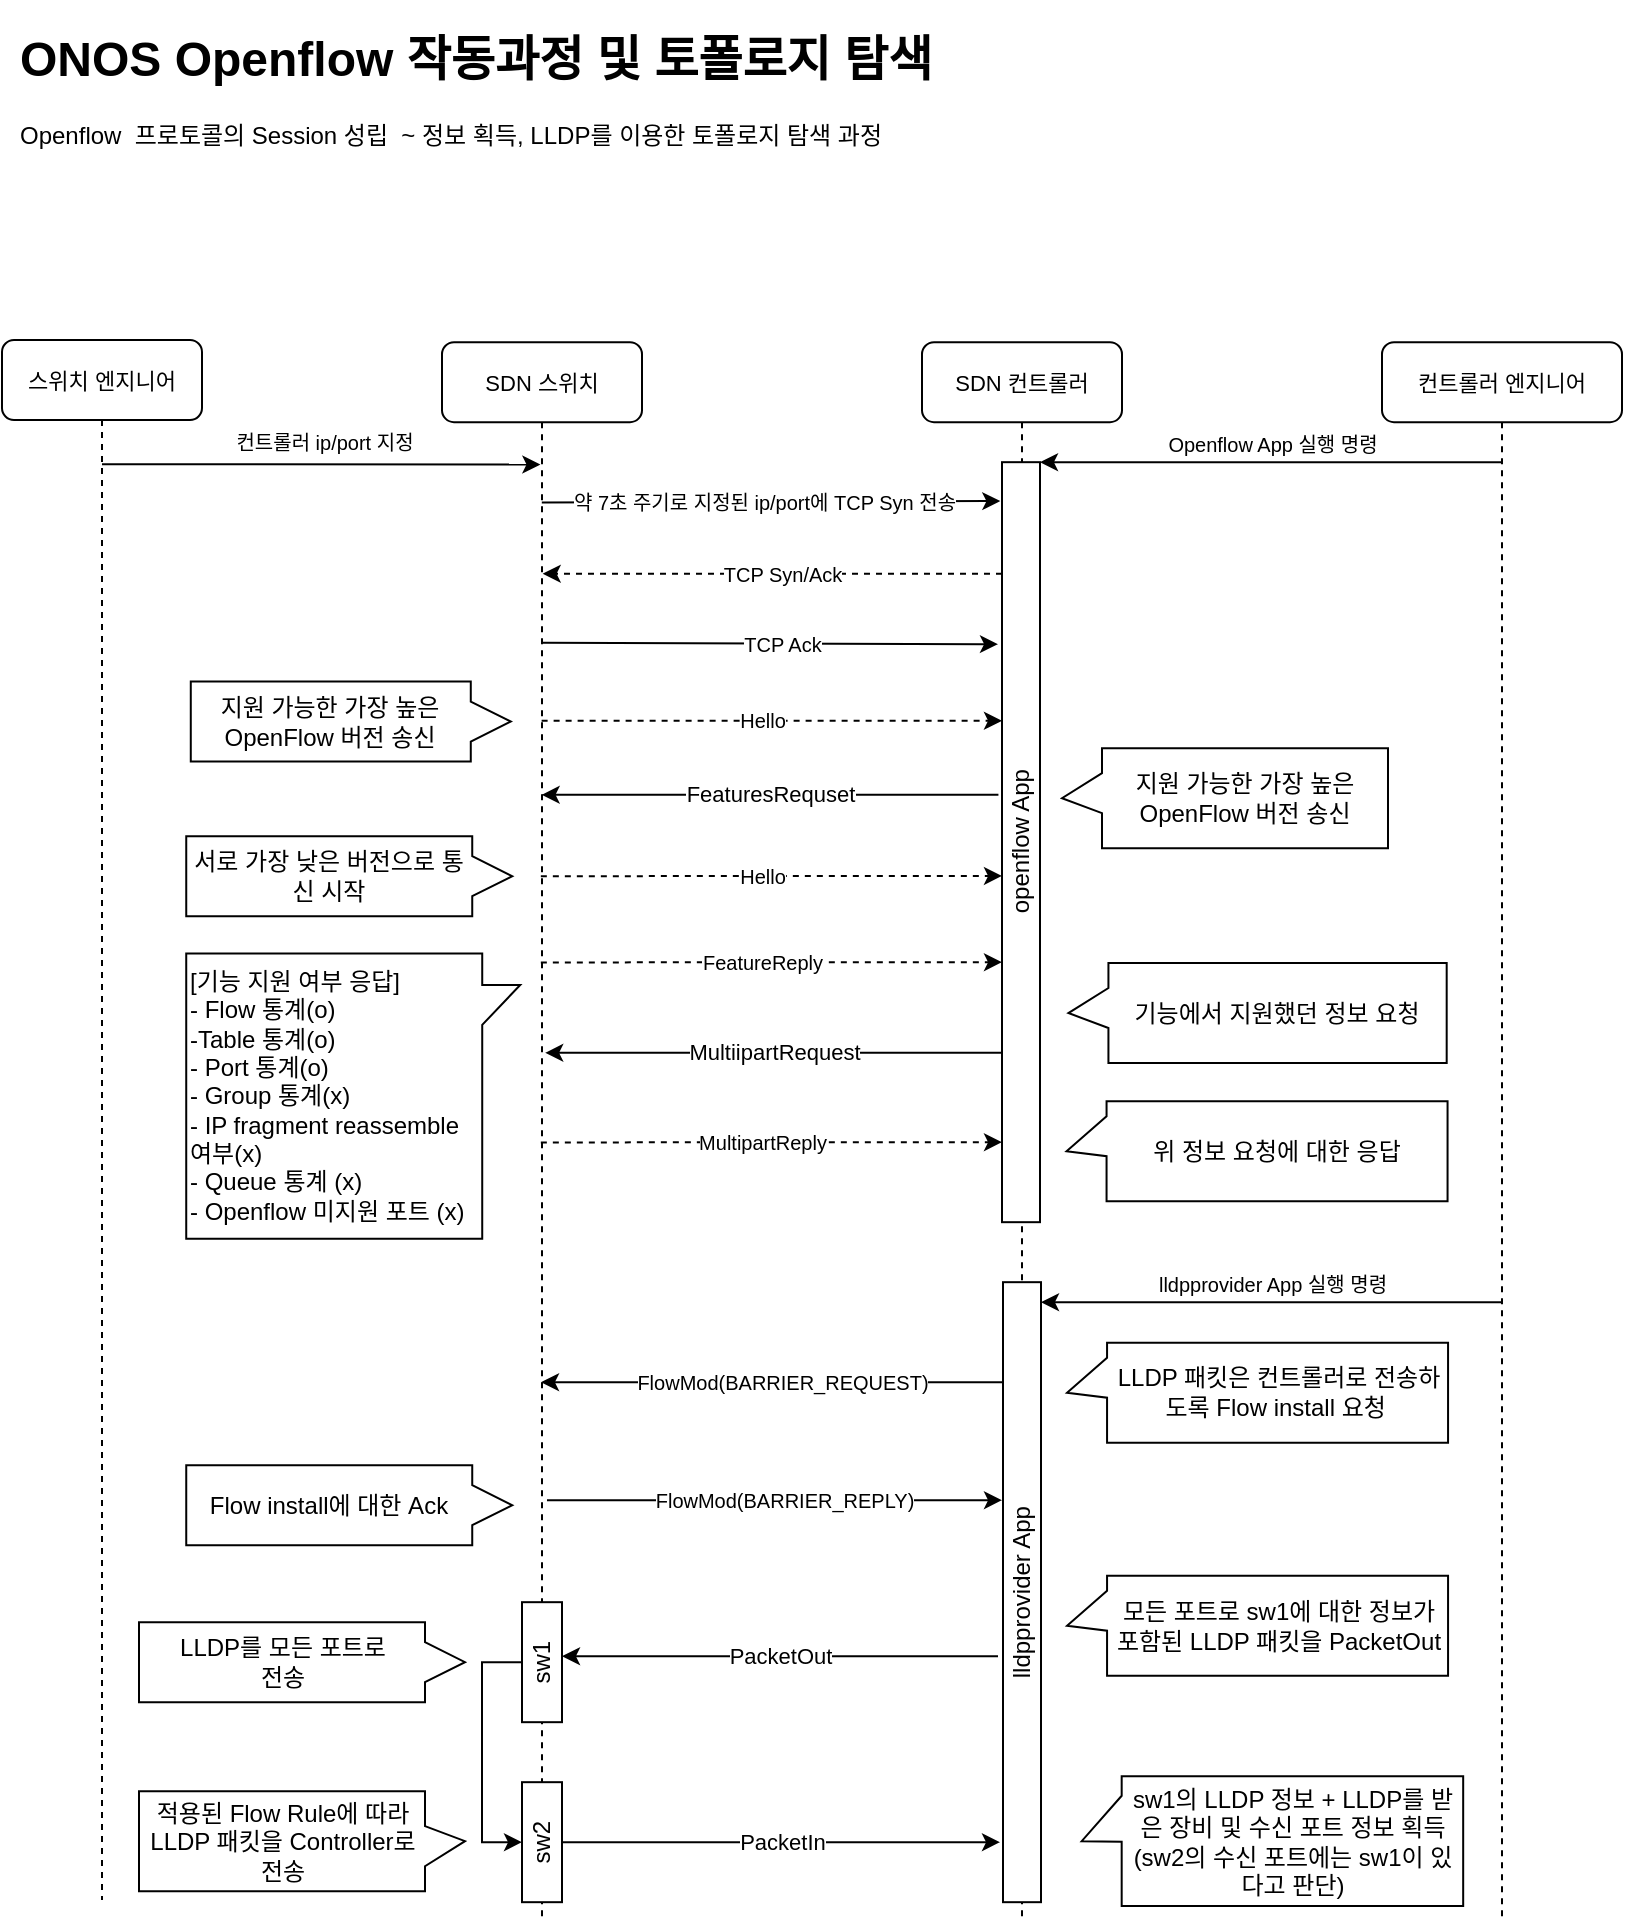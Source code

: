 <mxfile version="14.1.2" type="github" pages="5">
  <diagram id="kgpKYQtTHZ0yAKxKKP6v" name="Page-1">
    <mxGraphModel dx="4063" dy="2191" grid="1" gridSize="10" guides="1" tooltips="1" connect="1" arrows="1" fold="1" page="1" pageScale="1" pageWidth="850" pageHeight="1100" math="0" shadow="0">
      <root>
        <mxCell id="0" />
        <mxCell id="1" parent="0" />
        <mxCell id="3nuBFxr9cyL0pnOWT2aG-1" value="스위치 엔지니어" style="shape=umlLifeline;perimeter=lifelinePerimeter;container=1;collapsible=0;recursiveResize=0;shadow=0;strokeWidth=1;rounded=1;fontSize=11;" parent="1" vertex="1">
          <mxGeometry x="20" y="180" width="100" height="780" as="geometry" />
        </mxCell>
        <mxCell id="3nuBFxr9cyL0pnOWT2aG-5" value="SDN 스위치" style="shape=umlLifeline;perimeter=lifelinePerimeter;container=1;collapsible=0;recursiveResize=0;shadow=0;strokeWidth=1;rounded=1;fontSize=11;" parent="1" vertex="1">
          <mxGeometry x="240" y="181.09" width="100" height="788.91" as="geometry" />
        </mxCell>
        <mxCell id="qYvtkJspYxHD3mo_0egV-47" value="sw2" style="rounded=0;whiteSpace=wrap;html=1;shadow=0;align=center;horizontal=0;" parent="3nuBFxr9cyL0pnOWT2aG-5" vertex="1">
          <mxGeometry x="40" y="720" width="20" height="60" as="geometry" />
        </mxCell>
        <mxCell id="PDFexkBuj2RYUaJgiHv2-1" value="SDN 컨트롤러" style="shape=umlLifeline;perimeter=lifelinePerimeter;container=1;collapsible=0;recursiveResize=0;shadow=0;strokeWidth=1;rounded=1;fontSize=11;" parent="1" vertex="1">
          <mxGeometry x="480" y="181.09" width="100" height="788.91" as="geometry" />
        </mxCell>
        <mxCell id="PDFexkBuj2RYUaJgiHv2-3" value="컨트롤러 엔지니어" style="shape=umlLifeline;perimeter=lifelinePerimeter;container=1;collapsible=0;recursiveResize=0;shadow=0;strokeWidth=1;rounded=1;fontSize=11;" parent="1" vertex="1">
          <mxGeometry x="710" y="181.09" width="120" height="788.91" as="geometry" />
        </mxCell>
        <mxCell id="PDFexkBuj2RYUaJgiHv2-5" value="컨트롤러 ip/port 지정" style="endArrow=classic;html=1;entryX=0.482;entryY=0.234;entryDx=0;entryDy=0;entryPerimeter=0;shadow=0;curved=1;fontSize=10;" parent="1" edge="1">
          <mxGeometry x="0.011" y="11" width="50" height="50" relative="1" as="geometry">
            <mxPoint x="70" y="242.09" as="sourcePoint" />
            <mxPoint x="289.2" y="242.29" as="targetPoint" />
            <mxPoint as="offset" />
          </mxGeometry>
        </mxCell>
        <mxCell id="PDFexkBuj2RYUaJgiHv2-6" value="약 7초 주기로 지정된 ip/port에 TCP Syn 전송" style="endArrow=classic;html=1;curved=1;entryX=-0.097;entryY=0.072;entryDx=0;entryDy=0;entryPerimeter=0;fontSize=10;exitX=0.489;exitY=0.267;exitDx=0;exitDy=0;exitPerimeter=0;" parent="1" edge="1">
          <mxGeometry x="-0.031" width="50" height="50" relative="1" as="geometry">
            <mxPoint x="289.9" y="261.19" as="sourcePoint" />
            <mxPoint x="519.157" y="260.53" as="targetPoint" />
            <mxPoint as="offset" />
          </mxGeometry>
        </mxCell>
        <mxCell id="PDFexkBuj2RYUaJgiHv2-8" value="openflow App" style="whiteSpace=wrap;html=1;rounded=0;glass=0;horizontal=0;align=center;arcSize=24;" parent="1" vertex="1">
          <mxGeometry x="520" y="241.09" width="19" height="380" as="geometry" />
        </mxCell>
        <mxCell id="PDFexkBuj2RYUaJgiHv2-9" value="Openflow App 실행 명령" style="endArrow=classic;html=1;curved=1;entryX=1;entryY=0;entryDx=0;entryDy=0;fontSize=10;" parent="1" source="PDFexkBuj2RYUaJgiHv2-3" target="PDFexkBuj2RYUaJgiHv2-8" edge="1">
          <mxGeometry x="-0.002" y="-9" width="50" height="50" relative="1" as="geometry">
            <mxPoint x="769.64" y="290.59" as="sourcePoint" />
            <mxPoint x="529.929" y="290.59" as="targetPoint" />
            <mxPoint as="offset" />
          </mxGeometry>
        </mxCell>
        <mxCell id="PDFexkBuj2RYUaJgiHv2-11" value="TCP Syn/Ack" style="endArrow=classic;html=1;dashed=1;exitX=0;exitY=0.75;exitDx=0;exitDy=0;fontSize=10;" parent="1" edge="1">
          <mxGeometry x="-0.042" width="50" height="50" relative="1" as="geometry">
            <mxPoint x="520" y="296.85" as="sourcePoint" />
            <mxPoint x="290.339" y="296.85" as="targetPoint" />
            <mxPoint as="offset" />
          </mxGeometry>
        </mxCell>
        <mxCell id="PDFexkBuj2RYUaJgiHv2-15" value="TCP Ack" style="endArrow=classic;html=1;curved=1;fontSize=10;" parent="1" edge="1">
          <mxGeometry x="0.053" width="50" height="50" relative="1" as="geometry">
            <mxPoint x="290" y="331.34" as="sourcePoint" />
            <mxPoint x="518" y="332.09" as="targetPoint" />
            <mxPoint as="offset" />
          </mxGeometry>
        </mxCell>
        <mxCell id="qYvtkJspYxHD3mo_0egV-5" value="FeaturesRequset" style="endArrow=classic;html=1;exitX=-0.094;exitY=0.435;exitDx=0;exitDy=0;exitPerimeter=0;" parent="1" edge="1">
          <mxGeometry width="50" height="50" relative="1" as="geometry">
            <mxPoint x="518.214" y="407.39" as="sourcePoint" />
            <mxPoint x="289.81" y="407.39" as="targetPoint" />
          </mxGeometry>
        </mxCell>
        <mxCell id="qYvtkJspYxHD3mo_0egV-6" value="Hello" style="endArrow=classic;html=1;dashed=1;fontSize=10;entryX=-0.022;entryY=0.526;entryDx=0;entryDy=0;entryPerimeter=0;" parent="1" edge="1">
          <mxGeometry x="-0.042" width="50" height="50" relative="1" as="geometry">
            <mxPoint x="289.42" y="448.09" as="sourcePoint" />
            <mxPoint x="520.002" y="447.97" as="targetPoint" />
            <mxPoint as="offset" />
          </mxGeometry>
        </mxCell>
        <mxCell id="qYvtkJspYxHD3mo_0egV-11" value="Hello" style="endArrow=classic;html=1;dashed=1;fontSize=10;entryX=0;entryY=0.42;entryDx=0;entryDy=0;entryPerimeter=0;" parent="1" edge="1">
          <mxGeometry x="-0.042" width="50" height="50" relative="1" as="geometry">
            <mxPoint x="289.81" y="370.38" as="sourcePoint" />
            <mxPoint x="520" y="370.38" as="targetPoint" />
            <mxPoint as="offset" />
          </mxGeometry>
        </mxCell>
        <mxCell id="qYvtkJspYxHD3mo_0egV-12" value="지원 가능한 가장 높은 OpenFlow 버전 송신" style="shape=callout;html=1;perimeter=calloutPerimeter;rounded=0;shadow=0;align=center;size=20;position=0.25;rotation=90;verticalAlign=middle;horizontal=0;whiteSpace=wrap;direction=east;flipV=1;flipH=1;" parent="1" vertex="1">
          <mxGeometry x="174.39" y="290.78" width="40" height="160" as="geometry" />
        </mxCell>
        <mxCell id="qYvtkJspYxHD3mo_0egV-13" value="서로 가장 낮은 버전으로 통신 시작" style="shape=callout;html=1;perimeter=calloutPerimeter;rounded=0;shadow=0;align=center;size=20;position=0.25;rotation=90;verticalAlign=middle;horizontal=0;whiteSpace=wrap;direction=east;flipV=1;flipH=1;" parent="1" vertex="1">
          <mxGeometry x="173.62" y="366.59" width="40" height="163" as="geometry" />
        </mxCell>
        <mxCell id="qYvtkJspYxHD3mo_0egV-14" value="지원 가능한 가장 높은 OpenFlow 버전 송신" style="shape=callout;whiteSpace=wrap;html=1;perimeter=calloutPerimeter;rounded=0;shadow=0;align=center;size=20;position=0.25;rotation=90;verticalAlign=middle;horizontal=0;" parent="1" vertex="1">
          <mxGeometry x="606.5" y="327.59" width="50" height="163" as="geometry" />
        </mxCell>
        <mxCell id="qYvtkJspYxHD3mo_0egV-15" value="[기능 지원 여부 응답]&lt;br&gt;- Flow 통계(o)&lt;br&gt;-Table 통계(o)&lt;br&gt;- Port 통계(o)&lt;br&gt;- Group 통계(x)&lt;br&gt;- IP fragment reassemble 여부(x)&lt;br&gt;- Queue 통계 (x)&lt;br&gt;- Openflow 미지원 포트 (x)" style="shape=callout;html=1;perimeter=calloutPerimeter;rounded=0;shadow=0;align=left;size=19;position=0.75;rotation=90;verticalAlign=middle;horizontal=0;whiteSpace=wrap;direction=east;flipV=1;flipH=1;position2=0.89;base=20;" parent="1" vertex="1">
          <mxGeometry x="124.32" y="474.59" width="142.59" height="167" as="geometry" />
        </mxCell>
        <mxCell id="qYvtkJspYxHD3mo_0egV-16" value="FeatureReply" style="endArrow=classic;html=1;dashed=1;fontSize=10;entryX=-0.022;entryY=0.526;entryDx=0;entryDy=0;entryPerimeter=0;" parent="1" edge="1">
          <mxGeometry x="-0.042" width="50" height="50" relative="1" as="geometry">
            <mxPoint x="289.42" y="491.21" as="sourcePoint" />
            <mxPoint x="520.002" y="491.09" as="targetPoint" />
            <mxPoint as="offset" />
          </mxGeometry>
        </mxCell>
        <mxCell id="qYvtkJspYxHD3mo_0egV-17" value="MultiipartRequest" style="endArrow=classic;html=1;exitX=-0.094;exitY=0.435;exitDx=0;exitDy=0;exitPerimeter=0;" parent="1" edge="1">
          <mxGeometry width="50" height="50" relative="1" as="geometry">
            <mxPoint x="520.004" y="536.43" as="sourcePoint" />
            <mxPoint x="291.6" y="536.43" as="targetPoint" />
          </mxGeometry>
        </mxCell>
        <mxCell id="qYvtkJspYxHD3mo_0egV-18" value="MultipartReply" style="endArrow=classic;html=1;dashed=1;fontSize=10;entryX=-0.022;entryY=0.526;entryDx=0;entryDy=0;entryPerimeter=0;" parent="1" edge="1">
          <mxGeometry x="-0.042" width="50" height="50" relative="1" as="geometry">
            <mxPoint x="289.42" y="581.21" as="sourcePoint" />
            <mxPoint x="520.002" y="581.09" as="targetPoint" />
            <mxPoint as="offset" />
          </mxGeometry>
        </mxCell>
        <mxCell id="qYvtkJspYxHD3mo_0egV-20" value="기능에서 지원했던 정보 요청" style="shape=callout;whiteSpace=wrap;html=1;perimeter=calloutPerimeter;rounded=0;shadow=0;align=center;size=20;position=0.25;rotation=90;verticalAlign=middle;horizontal=0;" parent="1" vertex="1">
          <mxGeometry x="622.78" y="421.96" width="50" height="189.13" as="geometry" />
        </mxCell>
        <mxCell id="qYvtkJspYxHD3mo_0egV-21" value="위 정보 요청에 대한 응답" style="shape=callout;whiteSpace=wrap;html=1;perimeter=calloutPerimeter;rounded=0;shadow=0;align=center;size=20;position=0.15;rotation=90;verticalAlign=middle;horizontal=0;base=20;" parent="1" vertex="1">
          <mxGeometry x="622.53" y="490.34" width="50" height="190.5" as="geometry" />
        </mxCell>
        <mxCell id="qYvtkJspYxHD3mo_0egV-22" value="lldpprovider App" style="whiteSpace=wrap;html=1;rounded=0;glass=0;horizontal=0;align=center;arcSize=24;" parent="1" vertex="1">
          <mxGeometry x="520.5" y="651.09" width="19" height="310" as="geometry" />
        </mxCell>
        <mxCell id="qYvtkJspYxHD3mo_0egV-24" value="lldpprovider App 실행 명령" style="endArrow=classic;html=1;curved=1;entryX=1;entryY=0;entryDx=0;entryDy=0;fontSize=10;" parent="1" edge="1">
          <mxGeometry x="-0.002" y="-9" width="50" height="50" relative="1" as="geometry">
            <mxPoint x="770" y="661.09" as="sourcePoint" />
            <mxPoint x="539.5" y="661.09" as="targetPoint" />
            <mxPoint as="offset" />
          </mxGeometry>
        </mxCell>
        <mxCell id="qYvtkJspYxHD3mo_0egV-26" value="FlowMod(BARRIER_REQUEST)" style="endArrow=classic;html=1;curved=1;entryX=1;entryY=0;entryDx=0;entryDy=0;fontSize=10;" parent="1" edge="1">
          <mxGeometry x="-0.041" width="50" height="50" relative="1" as="geometry">
            <mxPoint x="520" y="701.09" as="sourcePoint" />
            <mxPoint x="289.5" y="701.09" as="targetPoint" />
            <mxPoint as="offset" />
          </mxGeometry>
        </mxCell>
        <mxCell id="qYvtkJspYxHD3mo_0egV-28" value="FlowMod(BARRIER_REPLY)" style="endArrow=classic;html=1;curved=1;fontSize=10;exitX=0.525;exitY=0.734;exitDx=0;exitDy=0;exitPerimeter=0;" parent="1" source="3nuBFxr9cyL0pnOWT2aG-5" edge="1">
          <mxGeometry x="0.048" width="50" height="50" relative="1" as="geometry">
            <mxPoint x="300" y="760" as="sourcePoint" />
            <mxPoint x="520" y="760.09" as="targetPoint" />
            <mxPoint as="offset" />
          </mxGeometry>
        </mxCell>
        <mxCell id="qYvtkJspYxHD3mo_0egV-34" value="LLDP 패킷은 컨트롤러로 전송하도록 Flow install 요청&amp;nbsp;" style="shape=callout;whiteSpace=wrap;html=1;perimeter=calloutPerimeter;rounded=0;shadow=0;align=center;size=20;position=0.15;rotation=90;verticalAlign=middle;horizontal=0;base=20;" parent="1" vertex="1">
          <mxGeometry x="622.78" y="611.09" width="50" height="190.5" as="geometry" />
        </mxCell>
        <mxCell id="qYvtkJspYxHD3mo_0egV-35" value="Flow install에 대한 Ack" style="shape=callout;html=1;perimeter=calloutPerimeter;rounded=0;shadow=0;align=center;size=20;position=0.25;rotation=90;verticalAlign=middle;horizontal=0;whiteSpace=wrap;direction=east;flipV=1;flipH=1;" parent="1" vertex="1">
          <mxGeometry x="173.62" y="681.09" width="40" height="163" as="geometry" />
        </mxCell>
        <mxCell id="qYvtkJspYxHD3mo_0egV-37" value="모든 포트로 sw1에 대한 정보가 포함된 LLDP 패킷을 PacketOut" style="shape=callout;whiteSpace=wrap;html=1;perimeter=calloutPerimeter;rounded=0;shadow=0;align=center;size=20;position=0.15;rotation=90;verticalAlign=middle;horizontal=0;base=20;" parent="1" vertex="1">
          <mxGeometry x="622.78" y="727.59" width="50" height="190.5" as="geometry" />
        </mxCell>
        <mxCell id="qYvtkJspYxHD3mo_0egV-40" value="LLDP를 모든 포트로 &lt;br&gt;전송" style="shape=callout;html=1;perimeter=calloutPerimeter;rounded=0;shadow=0;align=center;size=20;position=0.25;rotation=90;verticalAlign=middle;horizontal=0;whiteSpace=wrap;direction=east;flipV=1;flipH=1;" parent="1" vertex="1">
          <mxGeometry x="150" y="759.59" width="40" height="163" as="geometry" />
        </mxCell>
        <mxCell id="qYvtkJspYxHD3mo_0egV-49" style="edgeStyle=orthogonalEdgeStyle;rounded=0;orthogonalLoop=1;jettySize=auto;html=1;entryX=0;entryY=0.5;entryDx=0;entryDy=0;" parent="1" source="qYvtkJspYxHD3mo_0egV-42" target="qYvtkJspYxHD3mo_0egV-47" edge="1">
          <mxGeometry relative="1" as="geometry">
            <Array as="points">
              <mxPoint x="260" y="841.09" />
              <mxPoint x="260" y="931.09" />
            </Array>
          </mxGeometry>
        </mxCell>
        <mxCell id="qYvtkJspYxHD3mo_0egV-42" value="sw1" style="rounded=0;whiteSpace=wrap;html=1;shadow=0;align=center;horizontal=0;" parent="1" vertex="1">
          <mxGeometry x="280" y="811.09" width="20" height="60" as="geometry" />
        </mxCell>
        <mxCell id="qYvtkJspYxHD3mo_0egV-52" value="PacketOut" style="endArrow=classic;html=1;" parent="1" edge="1">
          <mxGeometry width="50" height="50" relative="1" as="geometry">
            <mxPoint x="518" y="838.09" as="sourcePoint" />
            <mxPoint x="300" y="838.09" as="targetPoint" />
          </mxGeometry>
        </mxCell>
        <mxCell id="qYvtkJspYxHD3mo_0egV-53" value="적용된 Flow Rule에 따라 LLDP 패킷을 Controller로 전송" style="shape=callout;html=1;perimeter=calloutPerimeter;rounded=0;shadow=0;align=center;size=20;position=0.25;rotation=90;verticalAlign=middle;horizontal=0;whiteSpace=wrap;direction=east;flipV=1;flipH=1;" parent="1" vertex="1">
          <mxGeometry x="145" y="849.09" width="50" height="163" as="geometry" />
        </mxCell>
        <mxCell id="qYvtkJspYxHD3mo_0egV-55" value="PacketIn" style="edgeStyle=orthogonalEdgeStyle;rounded=0;orthogonalLoop=1;jettySize=auto;html=1;" parent="1" source="qYvtkJspYxHD3mo_0egV-47" edge="1">
          <mxGeometry relative="1" as="geometry">
            <mxPoint x="519" y="931.09" as="targetPoint" />
            <Array as="points">
              <mxPoint x="519" y="931.09" />
            </Array>
          </mxGeometry>
        </mxCell>
        <mxCell id="qYvtkJspYxHD3mo_0egV-56" value="sw1의 LLDP 정보 + LLDP를 받은 장비 및 수신 포트 정보 획득&lt;br&gt;(sw2의 수신 포트에는 sw1이 있다고 판단)" style="shape=callout;whiteSpace=wrap;html=1;perimeter=calloutPerimeter;rounded=0;shadow=0;align=center;size=20;position=0.15;rotation=90;verticalAlign=middle;horizontal=0;base=23;" parent="1" vertex="1">
          <mxGeometry x="622.78" y="835.21" width="64.87" height="190.75" as="geometry" />
        </mxCell>
        <mxCell id="ml21NScww0fPto6Bhnmx-1" value="&lt;h1&gt;ONOS Openflow 작동과정 및 토폴로지 탐색&lt;/h1&gt;&lt;p&gt;Openflow&amp;nbsp; 프로토콜의 Session 성립&amp;nbsp; ~ 정보 획득, LLDP를 이용한 토폴로지 탐색 과정&lt;/p&gt;" style="text;html=1;strokeColor=none;fillColor=none;spacing=5;spacingTop=-20;whiteSpace=wrap;overflow=hidden;rounded=0;" vertex="1" parent="1">
          <mxGeometry x="24.39" y="20" width="655.61" height="120" as="geometry" />
        </mxCell>
      </root>
    </mxGraphModel>
  </diagram>
  <diagram id="q3TcYXUi_fGD1SfxcgR_" name="optical-model">
    <mxGraphModel dx="1345" dy="1986" grid="1" gridSize="10" guides="1" tooltips="1" connect="1" arrows="1" fold="1" page="1" pageScale="1" pageWidth="827" pageHeight="1169" math="0" shadow="0">
      <root>
        <mxCell id="asj99d2kmihCowmhCzEW-0" />
        <mxCell id="asj99d2kmihCowmhCzEW-1" parent="asj99d2kmihCowmhCzEW-0" />
        <mxCell id="dyzZs2aWoXe4qcZkWVVi-87" value="Optical-model App" style="shape=table;childLayout=tableLayout;rowLines=0;columnLines=0;startSize=40;html=1;whiteSpace=wrap;collapsible=0;recursiveResize=0;expand=0;pointerEvents=0;fontStyle=1;align=left;rounded=0;" parent="asj99d2kmihCowmhCzEW-1" vertex="1">
          <mxGeometry x="40" y="-1120" width="750" height="710" as="geometry" />
        </mxCell>
        <mxCell id="dyzZs2aWoXe4qcZkWVVi-92" value="OpticalModelLoader.java" style="swimlane;horizontal=0;points=[[0,0.5],[1,0.5]];portConstraint=eastwest;startSize=40;html=1;whiteSpace=wrap;collapsible=0;recursiveResize=0;expand=0;pointerEvents=0;" parent="dyzZs2aWoXe4qcZkWVVi-87" vertex="1">
          <mxGeometry y="40" width="750" height="670" as="geometry" />
        </mxCell>
        <mxCell id="dyzZs2aWoXe4qcZkWVVi-93" value="" style="swimlane;connectable=0;startSize=0;html=1;whiteSpace=wrap;collapsible=0;recursiveResize=0;expand=0;pointerEvents=0;align=left;" parent="dyzZs2aWoXe4qcZkWVVi-92" vertex="1">
          <mxGeometry x="40" width="710" height="670" as="geometry" />
        </mxCell>
        <mxCell id="dyzZs2aWoXe4qcZkWVVi-65" value="app activated" style="rounded=1;whiteSpace=wrap;html=1;" parent="dyzZs2aWoXe4qcZkWVVi-93" vertex="1">
          <mxGeometry x="60" y="30" width="220" height="60" as="geometry" />
        </mxCell>
        <mxCell id="dyzZs2aWoXe4qcZkWVVi-101" value="OpticalPortOperator 등록" style="rounded=1;whiteSpace=wrap;html=1;" parent="dyzZs2aWoXe4qcZkWVVi-93" vertex="1">
          <mxGeometry x="60" y="140" width="220" height="60" as="geometry" />
        </mxCell>
        <mxCell id="dyzZs2aWoXe4qcZkWVVi-107" value="ConnectPoint" style="rounded=1;whiteSpace=wrap;html=1;" parent="dyzZs2aWoXe4qcZkWVVi-93" vertex="1">
          <mxGeometry x="60" y="430" width="220" height="60" as="geometry" />
        </mxCell>
        <mxCell id="dyzZs2aWoXe4qcZkWVVi-108" value="OpticalPortConfig" style="rounded=1;whiteSpace=wrap;html=1;" parent="dyzZs2aWoXe4qcZkWVVi-93" vertex="1">
          <mxGeometry x="380" y="430" width="220" height="60" as="geometry" />
        </mxCell>
        <mxCell id="dyzZs2aWoXe4qcZkWVVi-109" value="OpticalPortOperator&lt;br&gt;&amp;lt;OpticalPortConfig&amp;gt;" style="rounded=1;whiteSpace=wrap;html=1;" parent="dyzZs2aWoXe4qcZkWVVi-93" vertex="1">
          <mxGeometry x="60" y="546" width="220" height="60" as="geometry" />
        </mxCell>
        <mxCell id="dyzZs2aWoXe4qcZkWVVi-110" value="" style="endArrow=classic;html=1;exitX=0.5;exitY=1;exitDx=0;exitDy=0;" parent="dyzZs2aWoXe4qcZkWVVi-93" source="dyzZs2aWoXe4qcZkWVVi-107" target="dyzZs2aWoXe4qcZkWVVi-109" edge="1">
          <mxGeometry width="50" height="50" relative="1" as="geometry">
            <mxPoint x="180" y="530" as="sourcePoint" />
            <mxPoint x="230" y="480" as="targetPoint" />
          </mxGeometry>
        </mxCell>
        <mxCell id="dyzZs2aWoXe4qcZkWVVi-111" value="" style="endArrow=classic;html=1;exitX=0.5;exitY=1;exitDx=0;exitDy=0;entryX=0.5;entryY=0;entryDx=0;entryDy=0;" parent="dyzZs2aWoXe4qcZkWVVi-93" source="dyzZs2aWoXe4qcZkWVVi-108" target="dyzZs2aWoXe4qcZkWVVi-109" edge="1">
          <mxGeometry width="50" height="50" relative="1" as="geometry">
            <mxPoint x="180" y="500" as="sourcePoint" />
            <mxPoint x="180" y="556" as="targetPoint" />
          </mxGeometry>
        </mxCell>
        <mxCell id="dyzZs2aWoXe4qcZkWVVi-113" value="1. TYPE&lt;br&gt;2. NAME&lt;br&gt;3. PORT&lt;br&gt;4. STATIC PORT&lt;br&gt;5. STATIC LAMBDA&lt;br&gt;6. SPEED&lt;br&gt;7. OPTIONAL" style="shape=callout;whiteSpace=wrap;html=1;perimeter=calloutPerimeter;rounded=0;align=left;" parent="dyzZs2aWoXe4qcZkWVVi-93" vertex="1">
          <mxGeometry x="380" y="300" width="220" height="130" as="geometry" />
        </mxCell>
        <mxCell id="dyzZs2aWoXe4qcZkWVVi-100" value="" style="endArrow=classic;html=1;exitX=0.5;exitY=1;exitDx=0;exitDy=0;" parent="asj99d2kmihCowmhCzEW-1" source="dyzZs2aWoXe4qcZkWVVi-65" edge="1">
          <mxGeometry width="50" height="50" relative="1" as="geometry">
            <mxPoint x="370" y="-960" as="sourcePoint" />
            <mxPoint x="250" y="-940" as="targetPoint" />
          </mxGeometry>
        </mxCell>
      </root>
    </mxGraphModel>
  </diagram>
  <diagram id="pAAcPX9RCFgzJIJW038B" name="openflow-base">
    <mxGraphModel dx="3843" dy="3503" grid="1" gridSize="10" guides="1" tooltips="1" connect="1" arrows="1" fold="1" page="1" pageScale="1" pageWidth="827" pageHeight="1169" math="0" shadow="0">
      <root>
        <mxCell id="aC73XDsIqKG3hUR2DNnT-0" />
        <mxCell id="aC73XDsIqKG3hUR2DNnT-1" parent="aC73XDsIqKG3hUR2DNnT-0" />
        <mxCell id="Rpi6jchmvs54_9ls4LSr-0" value="openflow-base" style="shape=table;childLayout=tableLayout;rowLines=0;columnLines=0;startSize=40;html=1;whiteSpace=wrap;collapsible=0;recursiveResize=0;expand=0;pointerEvents=0;fontStyle=0;align=center;rounded=0;" parent="aC73XDsIqKG3hUR2DNnT-1" vertex="1">
          <mxGeometry x="260" y="-1120" width="3160" height="990" as="geometry" />
        </mxCell>
        <mxCell id="Yr1gq1VHMnSCD-bMXYAA-21" style="swimlane;horizontal=0;points=[[0,0.5],[1,0.5]];portConstraint=eastwest;startSize=40;html=1;whiteSpace=wrap;collapsible=0;recursiveResize=0;expand=0;pointerEvents=0;" parent="Rpi6jchmvs54_9ls4LSr-0" vertex="1">
          <mxGeometry y="40" width="3160" height="950" as="geometry" />
        </mxCell>
        <mxCell id="Yr1gq1VHMnSCD-bMXYAA-22" value="&#xa;&#xa;&lt;span style=&quot;color: rgb(0, 0, 0); font-family: helvetica; font-size: 12px; font-style: normal; font-weight: 700; letter-spacing: normal; text-indent: 0px; text-transform: none; word-spacing: 0px; background-color: rgb(255, 255, 255); display: inline; float: none;&quot;&gt;OpenFlowClassifierManager.java&lt;/span&gt;&#xa;&#xa;" style="swimlane;connectable=0;startSize=20;html=1;whiteSpace=wrap;collapsible=0;recursiveResize=0;expand=0;pointerEvents=0;align=center;" parent="Yr1gq1VHMnSCD-bMXYAA-21" vertex="1">
          <mxGeometry x="40" width="414" height="950" as="geometry" />
        </mxCell>
        <mxCell id="pRcQAlQp7p_SNrFVslkO-1" style="edgeStyle=orthogonalEdgeStyle;rounded=0;orthogonalLoop=1;jettySize=auto;html=1;entryX=0.5;entryY=0;entryDx=0;entryDy=0;" parent="Yr1gq1VHMnSCD-bMXYAA-22" source="Yr1gq1VHMnSCD-bMXYAA-27" target="Yr1gq1VHMnSCD-bMXYAA-28" edge="1">
          <mxGeometry relative="1" as="geometry" />
        </mxCell>
        <mxCell id="Yr1gq1VHMnSCD-bMXYAA-27" value="app activated" style="rounded=1;whiteSpace=wrap;html=1;" parent="Yr1gq1VHMnSCD-bMXYAA-22" vertex="1">
          <mxGeometry x="50" y="70" width="220" height="60" as="geometry" />
        </mxCell>
        <mxCell id="pRcQAlQp7p_SNrFVslkO-0" style="edgeStyle=orthogonalEdgeStyle;rounded=0;orthogonalLoop=1;jettySize=auto;html=1;entryX=0.5;entryY=0;entryDx=0;entryDy=0;" parent="Yr1gq1VHMnSCD-bMXYAA-22" source="Yr1gq1VHMnSCD-bMXYAA-28" target="Yr1gq1VHMnSCD-bMXYAA-29" edge="1">
          <mxGeometry relative="1" as="geometry" />
        </mxCell>
        <mxCell id="Yr1gq1VHMnSCD-bMXYAA-28" value="OpenFlowClassifierConfigFactory &lt;br&gt;장비별 등록" style="rounded=1;whiteSpace=wrap;html=1;" parent="Yr1gq1VHMnSCD-bMXYAA-22" vertex="1">
          <mxGeometry x="50" y="180" width="220" height="60" as="geometry" />
        </mxCell>
        <mxCell id="Yr1gq1VHMnSCD-bMXYAA-29" value="Network Config(상태) 이벤트 리스너&lt;br&gt;등록" style="rounded=1;whiteSpace=wrap;html=1;" parent="Yr1gq1VHMnSCD-bMXYAA-22" vertex="1">
          <mxGeometry x="50" y="290" width="220" height="60" as="geometry" />
        </mxCell>
        <mxCell id="Yr1gq1VHMnSCD-bMXYAA-30" value="" style="endArrow=classic;html=1;exitX=0.5;exitY=1;exitDx=0;exitDy=0;" parent="Yr1gq1VHMnSCD-bMXYAA-22" edge="1">
          <mxGeometry width="50" height="50" relative="1" as="geometry">
            <mxPoint x="159.5" y="350" as="sourcePoint" />
            <mxPoint x="159.5" y="400" as="targetPoint" />
          </mxGeometry>
        </mxCell>
        <mxCell id="Yr1gq1VHMnSCD-bMXYAA-31" value="장비별 Openflow config(상태) 업데이트" style="rounded=1;whiteSpace=wrap;html=1;" parent="Yr1gq1VHMnSCD-bMXYAA-22" vertex="1">
          <mxGeometry x="40" y="400" width="240" height="60" as="geometry" />
        </mxCell>
        <mxCell id="pRcQAlQp7p_SNrFVslkO-45" value="[OpenFlow Classifier]&lt;br&gt;1. ethernetType&lt;br&gt;2. idQueue&lt;br&gt;3. deviceID" style="rounded=0;whiteSpace=wrap;html=1;align=left;" parent="Yr1gq1VHMnSCD-bMXYAA-22" vertex="1">
          <mxGeometry x="35" y="856" width="250" height="70" as="geometry" />
        </mxCell>
        <mxCell id="Yr1gq1VHMnSCD-bMXYAA-23" value="OpenflowControllerImpl.java" style="swimlane;connectable=0;startSize=20;html=1;whiteSpace=wrap;collapsible=0;recursiveResize=0;expand=0;pointerEvents=0;align=center;" parent="Yr1gq1VHMnSCD-bMXYAA-21" vertex="1">
          <mxGeometry x="454" width="2706" height="950" as="geometry" />
        </mxCell>
        <mxCell id="pRcQAlQp7p_SNrFVslkO-3" value="app activated" style="rounded=1;whiteSpace=wrap;html=1;" parent="Yr1gq1VHMnSCD-bMXYAA-23" vertex="1">
          <mxGeometry x="44" y="60" width="220" height="60" as="geometry" />
        </mxCell>
        <mxCell id="pRcQAlQp7p_SNrFVslkO-5" value="openflow-base 등록" style="rounded=1;whiteSpace=wrap;html=1;" parent="Yr1gq1VHMnSCD-bMXYAA-23" vertex="1">
          <mxGeometry x="44" y="170" width="220" height="60" as="geometry" />
        </mxCell>
        <mxCell id="pRcQAlQp7p_SNrFVslkO-2" style="edgeStyle=orthogonalEdgeStyle;rounded=0;orthogonalLoop=1;jettySize=auto;html=1;entryX=0.5;entryY=0;entryDx=0;entryDy=0;" parent="Yr1gq1VHMnSCD-bMXYAA-23" source="pRcQAlQp7p_SNrFVslkO-3" target="pRcQAlQp7p_SNrFVslkO-5" edge="1">
          <mxGeometry relative="1" as="geometry" />
        </mxCell>
        <mxCell id="pRcQAlQp7p_SNrFVslkO-4" style="edgeStyle=orthogonalEdgeStyle;rounded=0;orthogonalLoop=1;jettySize=auto;html=1;entryX=0.5;entryY=0;entryDx=0;entryDy=0;" parent="Yr1gq1VHMnSCD-bMXYAA-23" source="pRcQAlQp7p_SNrFVslkO-5" edge="1">
          <mxGeometry relative="1" as="geometry">
            <mxPoint x="154" y="280" as="targetPoint" />
          </mxGeometry>
        </mxCell>
        <mxCell id="pRcQAlQp7p_SNrFVslkO-7" value="" style="endArrow=classic;html=1;exitX=0.5;exitY=1;exitDx=0;exitDy=0;" parent="Yr1gq1VHMnSCD-bMXYAA-23" edge="1">
          <mxGeometry width="50" height="50" relative="1" as="geometry">
            <mxPoint x="153.5" y="340" as="sourcePoint" />
            <mxPoint x="153.5" y="390" as="targetPoint" />
          </mxGeometry>
        </mxCell>
        <mxCell id="pRcQAlQp7p_SNrFVslkO-11" style="edgeStyle=orthogonalEdgeStyle;rounded=0;orthogonalLoop=1;jettySize=auto;html=1;entryX=0.5;entryY=0;entryDx=0;entryDy=0;" parent="Yr1gq1VHMnSCD-bMXYAA-23" source="pRcQAlQp7p_SNrFVslkO-8" target="pRcQAlQp7p_SNrFVslkO-10" edge="1">
          <mxGeometry relative="1" as="geometry" />
        </mxCell>
        <mxCell id="pRcQAlQp7p_SNrFVslkO-8" value="OpenflowConfigFactory 등록&lt;br&gt;(OpenflowDeviceConfig)" style="rounded=1;whiteSpace=wrap;html=1;" parent="Yr1gq1VHMnSCD-bMXYAA-23" vertex="1">
          <mxGeometry x="34" y="390" width="240" height="60" as="geometry" />
        </mxCell>
        <mxCell id="pRcQAlQp7p_SNrFVslkO-9" value="cfgService.&lt;br&gt;registerPropertises(getClass())" style="shape=process;whiteSpace=wrap;html=1;backgroundOutline=1;align=center;" parent="Yr1gq1VHMnSCD-bMXYAA-23" vertex="1">
          <mxGeometry x="44" y="280" width="216" height="60" as="geometry" />
        </mxCell>
        <mxCell id="pRcQAlQp7p_SNrFVslkO-23" style="edgeStyle=orthogonalEdgeStyle;rounded=0;orthogonalLoop=1;jettySize=auto;html=1;entryX=0.5;entryY=0;entryDx=0;entryDy=0;" parent="Yr1gq1VHMnSCD-bMXYAA-23" source="pRcQAlQp7p_SNrFVslkO-10" edge="1">
          <mxGeometry relative="1" as="geometry">
            <mxPoint x="154" y="630" as="targetPoint" />
          </mxGeometry>
        </mxCell>
        <mxCell id="vEYwnT2NdRy8BUSH6Dxo-60" style="edgeStyle=orthogonalEdgeStyle;rounded=0;orthogonalLoop=1;jettySize=auto;html=1;entryX=0;entryY=0.5;entryDx=0;entryDy=0;" edge="1" parent="Yr1gq1VHMnSCD-bMXYAA-23" source="pRcQAlQp7p_SNrFVslkO-10" target="pRcQAlQp7p_SNrFVslkO-42">
          <mxGeometry relative="1" as="geometry" />
        </mxCell>
        <mxCell id="pRcQAlQp7p_SNrFVslkO-10" value="OpenflowConfigListener 등록" style="rounded=1;whiteSpace=wrap;html=1;" parent="Yr1gq1VHMnSCD-bMXYAA-23" vertex="1">
          <mxGeometry x="34" y="510" width="240" height="60" as="geometry" />
        </mxCell>
        <mxCell id="pRcQAlQp7p_SNrFVslkO-39" style="edgeStyle=orthogonalEdgeStyle;rounded=0;orthogonalLoop=1;jettySize=auto;html=1;" parent="Yr1gq1VHMnSCD-bMXYAA-23" target="pRcQAlQp7p_SNrFVslkO-37" edge="1">
          <mxGeometry relative="1" as="geometry">
            <mxPoint x="152" y="690" as="sourcePoint" />
          </mxGeometry>
        </mxCell>
        <mxCell id="pRcQAlQp7p_SNrFVslkO-37" value="controller.setConfigParams&lt;br&gt;(context.getProperties())" style="shape=process;whiteSpace=wrap;html=1;backgroundOutline=1;align=center;" parent="Yr1gq1VHMnSCD-bMXYAA-23" vertex="1">
          <mxGeometry x="34" y="751" width="236" height="60" as="geometry" />
        </mxCell>
        <mxCell id="pRcQAlQp7p_SNrFVslkO-42" value="Openflow Config(상태) 이벤트 발생" style="rounded=1;whiteSpace=wrap;html=1;" parent="Yr1gq1VHMnSCD-bMXYAA-23" vertex="1">
          <mxGeometry x="390" y="60" width="240" height="60" as="geometry" />
        </mxCell>
        <mxCell id="pRcQAlQp7p_SNrFVslkO-43" style="edgeStyle=orthogonalEdgeStyle;rounded=0;orthogonalLoop=1;jettySize=auto;html=1;entryX=0.5;entryY=0;entryDx=0;entryDy=0;" parent="Yr1gq1VHMnSCD-bMXYAA-23" source="pRcQAlQp7p_SNrFVslkO-42" edge="1">
          <mxGeometry relative="1" as="geometry">
            <mxPoint x="510" y="170" as="targetPoint" />
          </mxGeometry>
        </mxCell>
        <mxCell id="pRcQAlQp7p_SNrFVslkO-48" value="[OpenFlow Device Config]&lt;br&gt;1. DeviceID&lt;br&gt;2. Client key alias (장비의 별명)" style="rounded=0;whiteSpace=wrap;html=1;align=left;" parent="Yr1gq1VHMnSCD-bMXYAA-23" vertex="1">
          <mxGeometry x="24" y="854" width="250" height="70" as="geometry" />
        </mxCell>
        <mxCell id="pRcQAlQp7p_SNrFVslkO-51" value="yes" style="edgeStyle=orthogonalEdgeStyle;rounded=0;orthogonalLoop=1;jettySize=auto;html=1;entryX=0;entryY=0.5;entryDx=0;entryDy=0;" parent="Yr1gq1VHMnSCD-bMXYAA-23" source="pRcQAlQp7p_SNrFVslkO-49" target="pRcQAlQp7p_SNrFVslkO-50" edge="1">
          <mxGeometry relative="1" as="geometry" />
        </mxCell>
        <mxCell id="pRcQAlQp7p_SNrFVslkO-55" value="no" style="edgeStyle=orthogonalEdgeStyle;rounded=0;orthogonalLoop=1;jettySize=auto;html=1;" parent="Yr1gq1VHMnSCD-bMXYAA-23" source="pRcQAlQp7p_SNrFVslkO-49" target="pRcQAlQp7p_SNrFVslkO-54" edge="1">
          <mxGeometry relative="1" as="geometry" />
        </mxCell>
        <mxCell id="pRcQAlQp7p_SNrFVslkO-49" value="이전 config가 존재?" style="rhombus;whiteSpace=wrap;html=1;align=center;" parent="Yr1gq1VHMnSCD-bMXYAA-23" vertex="1">
          <mxGeometry x="400" y="170" width="220" height="80" as="geometry" />
        </mxCell>
        <mxCell id="pRcQAlQp7p_SNrFVslkO-50" value="prevConfig = event,prevConfig().get()" style="rounded=1;whiteSpace=wrap;html=1;" parent="Yr1gq1VHMnSCD-bMXYAA-23" vertex="1">
          <mxGeometry x="690" y="180" width="220" height="60" as="geometry" />
        </mxCell>
        <mxCell id="pRcQAlQp7p_SNrFVslkO-92" value="yes" style="edgeStyle=orthogonalEdgeStyle;rounded=0;orthogonalLoop=1;jettySize=auto;html=1;entryX=0;entryY=0.5;entryDx=0;entryDy=0;" parent="Yr1gq1VHMnSCD-bMXYAA-23" source="pRcQAlQp7p_SNrFVslkO-54" target="pRcQAlQp7p_SNrFVslkO-89" edge="1">
          <mxGeometry relative="1" as="geometry" />
        </mxCell>
        <mxCell id="pRcQAlQp7p_SNrFVslkO-94" value="no" style="edgeStyle=orthogonalEdgeStyle;rounded=0;orthogonalLoop=1;jettySize=auto;html=1;" parent="Yr1gq1VHMnSCD-bMXYAA-23" source="pRcQAlQp7p_SNrFVslkO-54" target="pRcQAlQp7p_SNrFVslkO-93" edge="1">
          <mxGeometry relative="1" as="geometry" />
        </mxCell>
        <mxCell id="pRcQAlQp7p_SNrFVslkO-54" value="현재 config가 존재?" style="rhombus;whiteSpace=wrap;html=1;align=center;" parent="Yr1gq1VHMnSCD-bMXYAA-23" vertex="1">
          <mxGeometry x="400" y="320" width="220" height="80" as="geometry" />
        </mxCell>
        <mxCell id="pRcQAlQp7p_SNrFVslkO-89" value="newConfig = event.config().get()" style="rounded=1;whiteSpace=wrap;html=1;" parent="Yr1gq1VHMnSCD-bMXYAA-23" vertex="1">
          <mxGeometry x="690" y="330" width="220" height="60" as="geometry" />
        </mxCell>
        <mxCell id="V5Hu6-mLKJl4xwlomV1q-4" value="yes" style="edgeStyle=orthogonalEdgeStyle;rounded=0;orthogonalLoop=1;jettySize=auto;html=1;" parent="Yr1gq1VHMnSCD-bMXYAA-23" source="pRcQAlQp7p_SNrFVslkO-93" target="pRcQAlQp7p_SNrFVslkO-139" edge="1">
          <mxGeometry relative="1" as="geometry" />
        </mxCell>
        <mxCell id="V5Hu6-mLKJl4xwlomV1q-11" value="no" style="edgeStyle=orthogonalEdgeStyle;rounded=0;orthogonalLoop=1;jettySize=auto;html=1;" parent="Yr1gq1VHMnSCD-bMXYAA-23" source="pRcQAlQp7p_SNrFVslkO-93" target="V5Hu6-mLKJl4xwlomV1q-7" edge="1">
          <mxGeometry relative="1" as="geometry" />
        </mxCell>
        <mxCell id="pRcQAlQp7p_SNrFVslkO-93" value="prevConfig 및 newConfig가&lt;br&gt;null이 아니라면?" style="rhombus;whiteSpace=wrap;html=1;align=center;" parent="Yr1gq1VHMnSCD-bMXYAA-23" vertex="1">
          <mxGeometry x="400" y="456" width="220" height="80" as="geometry" />
        </mxCell>
        <mxCell id="pRcQAlQp7p_SNrFVslkO-134" value="" style="endArrow=classic;html=1;exitX=0.5;exitY=1;exitDx=0;exitDy=0;entryX=0.5;entryY=0;entryDx=0;entryDy=0;" parent="Yr1gq1VHMnSCD-bMXYAA-23" source="pRcQAlQp7p_SNrFVslkO-50" target="pRcQAlQp7p_SNrFVslkO-54" edge="1">
          <mxGeometry width="50" height="50" relative="1" as="geometry">
            <mxPoint x="640" y="460" as="sourcePoint" />
            <mxPoint x="690" y="410" as="targetPoint" />
          </mxGeometry>
        </mxCell>
        <mxCell id="pRcQAlQp7p_SNrFVslkO-135" value="" style="endArrow=classic;html=1;exitX=0.5;exitY=1;exitDx=0;exitDy=0;entryX=0.5;entryY=0;entryDx=0;entryDy=0;" parent="Yr1gq1VHMnSCD-bMXYAA-23" source="pRcQAlQp7p_SNrFVslkO-89" edge="1">
          <mxGeometry width="50" height="50" relative="1" as="geometry">
            <mxPoint x="800" y="376" as="sourcePoint" />
            <mxPoint x="510" y="456" as="targetPoint" />
          </mxGeometry>
        </mxCell>
        <mxCell id="V5Hu6-mLKJl4xwlomV1q-5" value="yes" style="edgeStyle=orthogonalEdgeStyle;rounded=0;orthogonalLoop=1;jettySize=auto;html=1;entryX=0;entryY=0.5;entryDx=0;entryDy=0;" parent="Yr1gq1VHMnSCD-bMXYAA-23" source="pRcQAlQp7p_SNrFVslkO-139" edge="1">
          <mxGeometry relative="1" as="geometry">
            <mxPoint x="690" y="640" as="targetPoint" />
          </mxGeometry>
        </mxCell>
        <mxCell id="pRcQAlQp7p_SNrFVslkO-139" value="newConfig와 preConfig가&lt;br&gt;같다면?" style="rhombus;whiteSpace=wrap;html=1;align=center;" parent="Yr1gq1VHMnSCD-bMXYAA-23" vertex="1">
          <mxGeometry x="400" y="600" width="220" height="80" as="geometry" />
        </mxCell>
        <mxCell id="V5Hu6-mLKJl4xwlomV1q-10" value="yes" style="edgeStyle=orthogonalEdgeStyle;rounded=0;orthogonalLoop=1;jettySize=auto;html=1;entryX=0.5;entryY=0;entryDx=0;entryDy=0;" parent="Yr1gq1VHMnSCD-bMXYAA-23" source="V5Hu6-mLKJl4xwlomV1q-7" edge="1">
          <mxGeometry relative="1" as="geometry">
            <mxPoint x="800" y="610" as="targetPoint" />
          </mxGeometry>
        </mxCell>
        <mxCell id="V5Hu6-mLKJl4xwlomV1q-7" value="prevConfig가 null이 아니라면?" style="rhombus;whiteSpace=wrap;html=1;align=center;" parent="Yr1gq1VHMnSCD-bMXYAA-23" vertex="1">
          <mxGeometry x="690" y="456" width="220" height="80" as="geometry" />
        </mxCell>
        <mxCell id="vEYwnT2NdRy8BUSH6Dxo-65" value="yes" style="edgeStyle=orthogonalEdgeStyle;rounded=0;orthogonalLoop=1;jettySize=auto;html=1;entryX=0.5;entryY=0;entryDx=0;entryDy=0;" edge="1" parent="Yr1gq1VHMnSCD-bMXYAA-23" source="V5Hu6-mLKJl4xwlomV1q-12" target="vEYwnT2NdRy8BUSH6Dxo-1">
          <mxGeometry relative="1" as="geometry" />
        </mxCell>
        <mxCell id="V5Hu6-mLKJl4xwlomV1q-12" value="event.subject()&lt;br&gt;instance of DeviceId" style="rhombus;whiteSpace=wrap;html=1;align=center;" parent="Yr1gq1VHMnSCD-bMXYAA-23" vertex="1">
          <mxGeometry x="690" y="600" width="220" height="80" as="geometry" />
        </mxCell>
        <mxCell id="vEYwnT2NdRy8BUSH6Dxo-3" value="yes" style="edgeStyle=orthogonalEdgeStyle;rounded=0;orthogonalLoop=1;jettySize=auto;html=1;entryX=1;entryY=0.5;entryDx=0;entryDy=0;" edge="1" parent="Yr1gq1VHMnSCD-bMXYAA-23" source="vEYwnT2NdRy8BUSH6Dxo-1" target="vEYwnT2NdRy8BUSH6Dxo-2">
          <mxGeometry relative="1" as="geometry" />
        </mxCell>
        <mxCell id="vEYwnT2NdRy8BUSH6Dxo-1" value="이벤트가 발생한 스위치가 null이 아니고&lt;br&gt;클라이언트가 TLS STRICT 모드라면?" style="rhombus;whiteSpace=wrap;html=1;align=center;" vertex="1" parent="Yr1gq1VHMnSCD-bMXYAA-23">
          <mxGeometry x="690" y="740.5" width="220" height="89.5" as="geometry" />
        </mxCell>
        <mxCell id="vEYwnT2NdRy8BUSH6Dxo-2" value="스위치와 TCP Connection 종료" style="rounded=0;whiteSpace=wrap;html=1;" vertex="1" parent="Yr1gq1VHMnSCD-bMXYAA-23">
          <mxGeometry x="400" y="755.25" width="220" height="60" as="geometry" />
        </mxCell>
        <mxCell id="vEYwnT2NdRy8BUSH6Dxo-46" value="설정 Properties대로&amp;nbsp;&lt;br&gt;Queue, Thread, bulk size SET" style="rounded=1;whiteSpace=wrap;html=1;" vertex="1" parent="Yr1gq1VHMnSCD-bMXYAA-23">
          <mxGeometry x="34" y="630" width="240" height="60" as="geometry" />
        </mxCell>
        <mxCell id="ZxU1BofiS5UZ1Z1j9jdf-1" style="edgeStyle=orthogonalEdgeStyle;rounded=0;orthogonalLoop=1;jettySize=auto;html=1;" edge="1" parent="Yr1gq1VHMnSCD-bMXYAA-23" source="vEYwnT2NdRy8BUSH6Dxo-47" target="vEYwnT2NdRy8BUSH6Dxo-50">
          <mxGeometry relative="1" as="geometry" />
        </mxCell>
        <mxCell id="vEYwnT2NdRy8BUSH6Dxo-47" value="controller.setConfigParams&lt;br&gt;(context.getProperties())" style="shape=process;whiteSpace=wrap;html=1;backgroundOutline=1;align=center;" vertex="1" parent="Yr1gq1VHMnSCD-bMXYAA-23">
          <mxGeometry x="1062" y="60" width="236" height="60" as="geometry" />
        </mxCell>
        <mxCell id="vEYwnT2NdRy8BUSH6Dxo-52" style="edgeStyle=orthogonalEdgeStyle;rounded=0;orthogonalLoop=1;jettySize=auto;html=1;entryX=0.5;entryY=0;entryDx=0;entryDy=0;" edge="1" parent="Yr1gq1VHMnSCD-bMXYAA-23" source="vEYwnT2NdRy8BUSH6Dxo-50" target="vEYwnT2NdRy8BUSH6Dxo-51">
          <mxGeometry relative="1" as="geometry" />
        </mxCell>
        <mxCell id="vEYwnT2NdRy8BUSH6Dxo-50" value="Openflow Agent 등록&lt;br&gt;DriverService 등록&lt;br&gt;NetConfigService 등록" style="rounded=1;whiteSpace=wrap;html=1;" vertex="1" parent="Yr1gq1VHMnSCD-bMXYAA-23">
          <mxGeometry x="1060" y="170" width="240" height="60" as="geometry" />
        </mxCell>
        <mxCell id="vEYwnT2NdRy8BUSH6Dxo-56" style="edgeStyle=orthogonalEdgeStyle;rounded=0;orthogonalLoop=1;jettySize=auto;html=1;entryX=0.5;entryY=0;entryDx=0;entryDy=0;" edge="1" parent="Yr1gq1VHMnSCD-bMXYAA-23" source="vEYwnT2NdRy8BUSH6Dxo-51" target="vEYwnT2NdRy8BUSH6Dxo-53">
          <mxGeometry relative="1" as="geometry" />
        </mxCell>
        <mxCell id="vEYwnT2NdRy8BUSH6Dxo-51" value="시스템 시작 시간 초기화&lt;br&gt;컨트롤러 IP 캐시 초기화&lt;br&gt;cg = new DefaultChannelGroup()" style="rounded=1;whiteSpace=wrap;html=1;" vertex="1" parent="Yr1gq1VHMnSCD-bMXYAA-23">
          <mxGeometry x="1060" y="290" width="240" height="60" as="geometry" />
        </mxCell>
        <mxCell id="vEYwnT2NdRy8BUSH6Dxo-55" value="yes" style="edgeStyle=orthogonalEdgeStyle;rounded=0;orthogonalLoop=1;jettySize=auto;html=1;" edge="1" parent="Yr1gq1VHMnSCD-bMXYAA-23" source="vEYwnT2NdRy8BUSH6Dxo-53" target="vEYwnT2NdRy8BUSH6Dxo-54">
          <mxGeometry relative="1" as="geometry" />
        </mxCell>
        <mxCell id="vEYwnT2NdRy8BUSH6Dxo-58" style="edgeStyle=orthogonalEdgeStyle;rounded=0;orthogonalLoop=1;jettySize=auto;html=1;entryX=0.5;entryY=0;entryDx=0;entryDy=0;" edge="1" parent="Yr1gq1VHMnSCD-bMXYAA-23" source="vEYwnT2NdRy8BUSH6Dxo-53" target="vEYwnT2NdRy8BUSH6Dxo-57">
          <mxGeometry relative="1" as="geometry" />
        </mxCell>
        <mxCell id="vEYwnT2NdRy8BUSH6Dxo-53" value="TLS 활성화?" style="rhombus;whiteSpace=wrap;html=1;" vertex="1" parent="Yr1gq1VHMnSCD-bMXYAA-23">
          <mxGeometry x="1060" y="400" width="240" height="80" as="geometry" />
        </mxCell>
        <mxCell id="vEYwnT2NdRy8BUSH6Dxo-54" value="initSsl()" style="shape=process;whiteSpace=wrap;html=1;backgroundOutline=1;" vertex="1" parent="Yr1gq1VHMnSCD-bMXYAA-23">
          <mxGeometry x="1390" y="400" width="240" height="80" as="geometry" />
        </mxCell>
        <mxCell id="vEYwnT2NdRy8BUSH6Dxo-64" style="edgeStyle=orthogonalEdgeStyle;rounded=0;orthogonalLoop=1;jettySize=auto;html=1;" edge="1" parent="Yr1gq1VHMnSCD-bMXYAA-23" source="vEYwnT2NdRy8BUSH6Dxo-57" target="vEYwnT2NdRy8BUSH6Dxo-63">
          <mxGeometry relative="1" as="geometry" />
        </mxCell>
        <mxCell id="vEYwnT2NdRy8BUSH6Dxo-57" value="OpenFlow Listener 등록&lt;br&gt;(INSERT, REMOVE, 기타, Exception echo 구현)&amp;nbsp;" style="rounded=1;whiteSpace=wrap;html=1;" vertex="1" parent="Yr1gq1VHMnSCD-bMXYAA-23">
          <mxGeometry x="1040" y="540" width="280" height="60" as="geometry" />
        </mxCell>
        <mxCell id="vEYwnT2NdRy8BUSH6Dxo-63" value="addListeningPorts(ports)" style="shape=process;whiteSpace=wrap;html=1;backgroundOutline=1;" vertex="1" parent="Yr1gq1VHMnSCD-bMXYAA-23">
          <mxGeometry x="1040" y="690" width="280" height="80" as="geometry" />
        </mxCell>
        <mxCell id="ZxU1BofiS5UZ1Z1j9jdf-11" style="edgeStyle=orthogonalEdgeStyle;rounded=0;orthogonalLoop=1;jettySize=auto;html=1;entryX=0.5;entryY=0;entryDx=0;entryDy=0;" edge="1" parent="Yr1gq1VHMnSCD-bMXYAA-23" source="ZxU1BofiS5UZ1Z1j9jdf-0" target="ZxU1BofiS5UZ1Z1j9jdf-4">
          <mxGeometry relative="1" as="geometry" />
        </mxCell>
        <mxCell id="ZxU1BofiS5UZ1Z1j9jdf-0" value="addListeningPorts(ports)" style="shape=process;whiteSpace=wrap;html=1;backgroundOutline=1;" vertex="1" parent="Yr1gq1VHMnSCD-bMXYAA-23">
          <mxGeometry x="1710" y="60" width="280" height="80" as="geometry" />
        </mxCell>
        <mxCell id="ZxU1BofiS5UZ1Z1j9jdf-9" style="edgeStyle=orthogonalEdgeStyle;rounded=0;orthogonalLoop=1;jettySize=auto;html=1;entryX=0.5;entryY=0;entryDx=0;entryDy=0;" edge="1" parent="Yr1gq1VHMnSCD-bMXYAA-23" source="ZxU1BofiS5UZ1Z1j9jdf-4" target="ZxU1BofiS5UZ1Z1j9jdf-6">
          <mxGeometry relative="1" as="geometry" />
        </mxCell>
        <mxCell id="ZxU1BofiS5UZ1Z1j9jdf-4" value="bootstrap = createServerBootStrap()&lt;br&gt;: port 별 - Queue 맵핑 및 BootStrap셋팅" style="shape=process;whiteSpace=wrap;html=1;backgroundOutline=1;" vertex="1" parent="Yr1gq1VHMnSCD-bMXYAA-23">
          <mxGeometry x="1710" y="190" width="280" height="80" as="geometry" />
        </mxCell>
        <mxCell id="ZxU1BofiS5UZ1Z1j9jdf-98" style="edgeStyle=orthogonalEdgeStyle;rounded=0;orthogonalLoop=1;jettySize=auto;html=1;entryX=0.5;entryY=0;entryDx=0;entryDy=0;" edge="1" parent="Yr1gq1VHMnSCD-bMXYAA-23" source="ZxU1BofiS5UZ1Z1j9jdf-6" target="ZxU1BofiS5UZ1Z1j9jdf-10">
          <mxGeometry relative="1" as="geometry" />
        </mxCell>
        <mxCell id="ZxU1BofiS5UZ1Z1j9jdf-6" value="main : Reuse-addr 옵션&lt;br&gt;child : keep-alive, send buffer size, tcp no delay 옵션&lt;br&gt;적용" style="rounded=1;whiteSpace=wrap;html=1;" vertex="1" parent="Yr1gq1VHMnSCD-bMXYAA-23">
          <mxGeometry x="1710" y="330" width="280" height="60" as="geometry" />
        </mxCell>
        <mxCell id="ZxU1BofiS5UZ1Z1j9jdf-99" style="edgeStyle=orthogonalEdgeStyle;rounded=0;orthogonalLoop=1;jettySize=auto;html=1;entryX=0;entryY=0.5;entryDx=0;entryDy=0;" edge="1" parent="Yr1gq1VHMnSCD-bMXYAA-23" source="ZxU1BofiS5UZ1Z1j9jdf-10" target="ZxU1BofiS5UZ1Z1j9jdf-12">
          <mxGeometry relative="1" as="geometry" />
        </mxCell>
        <mxCell id="ZxU1BofiS5UZ1Z1j9jdf-101" style="edgeStyle=orthogonalEdgeStyle;rounded=0;orthogonalLoop=1;jettySize=auto;html=1;entryX=0.5;entryY=0;entryDx=0;entryDy=0;" edge="1" parent="Yr1gq1VHMnSCD-bMXYAA-23" source="ZxU1BofiS5UZ1Z1j9jdf-10" target="ZxU1BofiS5UZ1Z1j9jdf-100">
          <mxGeometry relative="1" as="geometry" />
        </mxCell>
        <mxCell id="ZxU1BofiS5UZ1Z1j9jdf-10" value="ChildHandler마다 OFChannelInitializer 등록" style="rounded=1;whiteSpace=wrap;html=1;" vertex="1" parent="Yr1gq1VHMnSCD-bMXYAA-23">
          <mxGeometry x="1710" y="445" width="280" height="60" as="geometry" />
        </mxCell>
        <mxCell id="ZxU1BofiS5UZ1Z1j9jdf-90" style="edgeStyle=orthogonalEdgeStyle;rounded=0;orthogonalLoop=1;jettySize=auto;html=1;" edge="1" parent="Yr1gq1VHMnSCD-bMXYAA-23" source="ZxU1BofiS5UZ1Z1j9jdf-12" target="ZxU1BofiS5UZ1Z1j9jdf-87">
          <mxGeometry relative="1" as="geometry" />
        </mxCell>
        <mxCell id="ZxU1BofiS5UZ1Z1j9jdf-12" value="initChannel()" style="rounded=1;whiteSpace=wrap;html=1;" vertex="1" parent="Yr1gq1VHMnSCD-bMXYAA-23">
          <mxGeometry x="2155" y="70" width="215" height="60" as="geometry" />
        </mxCell>
        <mxCell id="ZxU1BofiS5UZ1Z1j9jdf-92" style="edgeStyle=orthogonalEdgeStyle;rounded=0;orthogonalLoop=1;jettySize=auto;html=1;" edge="1" parent="Yr1gq1VHMnSCD-bMXYAA-23" source="ZxU1BofiS5UZ1Z1j9jdf-87" target="ZxU1BofiS5UZ1Z1j9jdf-91">
          <mxGeometry relative="1" as="geometry" />
        </mxCell>
        <mxCell id="ZxU1BofiS5UZ1Z1j9jdf-94" style="edgeStyle=orthogonalEdgeStyle;rounded=0;orthogonalLoop=1;jettySize=auto;html=1;entryX=0.5;entryY=0;entryDx=0;entryDy=0;" edge="1" parent="Yr1gq1VHMnSCD-bMXYAA-23" source="ZxU1BofiS5UZ1Z1j9jdf-87" target="ZxU1BofiS5UZ1Z1j9jdf-93">
          <mxGeometry relative="1" as="geometry" />
        </mxCell>
        <mxCell id="ZxU1BofiS5UZ1Z1j9jdf-87" value="SSL 활성화?" style="rhombus;whiteSpace=wrap;html=1;" vertex="1" parent="Yr1gq1VHMnSCD-bMXYAA-23">
          <mxGeometry x="2156" y="191" width="212.5" height="80" as="geometry" />
        </mxCell>
        <mxCell id="ZxU1BofiS5UZ1Z1j9jdf-91" value="OpenFlow SSL disabled. 출력" style="rounded=1;whiteSpace=wrap;html=1;" vertex="1" parent="Yr1gq1VHMnSCD-bMXYAA-23">
          <mxGeometry x="2446" y="201" width="215" height="60" as="geometry" />
        </mxCell>
        <mxCell id="ZxU1BofiS5UZ1Z1j9jdf-97" style="edgeStyle=orthogonalEdgeStyle;rounded=0;orthogonalLoop=1;jettySize=auto;html=1;entryX=0.5;entryY=0;entryDx=0;entryDy=0;" edge="1" parent="Yr1gq1VHMnSCD-bMXYAA-23" source="ZxU1BofiS5UZ1Z1j9jdf-93" target="ZxU1BofiS5UZ1Z1j9jdf-95">
          <mxGeometry relative="1" as="geometry" />
        </mxCell>
        <mxCell id="ZxU1BofiS5UZ1Z1j9jdf-93" value="SSL Engine 및 Handler 설정" style="rounded=1;whiteSpace=wrap;html=1;" vertex="1" parent="Yr1gq1VHMnSCD-bMXYAA-23">
          <mxGeometry x="2155" y="320" width="215" height="60" as="geometry" />
        </mxCell>
        <mxCell id="ZxU1BofiS5UZ1Z1j9jdf-95" value="OFMessageDecode, &lt;br&gt;OFMessageEncoder,&amp;nbsp; &lt;br&gt;FlushConsolidationHandler, IdleStateHandler, &lt;br&gt;ReadTimeoutHandler,&lt;br&gt;HandShakeTimeoutHandler&amp;nbsp;&lt;br&gt;handler&lt;br&gt;순서로 등록" style="rounded=1;whiteSpace=wrap;html=1;" vertex="1" parent="Yr1gq1VHMnSCD-bMXYAA-23">
          <mxGeometry x="2154.75" y="470" width="215" height="130" as="geometry" />
        </mxCell>
        <mxCell id="ZxU1BofiS5UZ1Z1j9jdf-103" style="edgeStyle=orthogonalEdgeStyle;rounded=0;orthogonalLoop=1;jettySize=auto;html=1;entryX=0.5;entryY=0;entryDx=0;entryDy=0;" edge="1" parent="Yr1gq1VHMnSCD-bMXYAA-23" source="ZxU1BofiS5UZ1Z1j9jdf-100" target="ZxU1BofiS5UZ1Z1j9jdf-102">
          <mxGeometry relative="1" as="geometry" />
        </mxCell>
        <mxCell id="ZxU1BofiS5UZ1Z1j9jdf-100" value="채널 그룹에 이미 존재하는 포트 모두 제거" style="rounded=1;whiteSpace=wrap;html=1;" vertex="1" parent="Yr1gq1VHMnSCD-bMXYAA-23">
          <mxGeometry x="1710" y="570" width="280" height="60" as="geometry" />
        </mxCell>
        <mxCell id="ZxU1BofiS5UZ1Z1j9jdf-102" value="디폴트 폴트 : 6633, 6653 Connection listening" style="rounded=1;whiteSpace=wrap;html=1;" vertex="1" parent="Yr1gq1VHMnSCD-bMXYAA-23">
          <mxGeometry x="1710" y="690" width="280" height="60" as="geometry" />
        </mxCell>
        <mxCell id="pRcQAlQp7p_SNrFVslkO-46" value="" style="endArrow=none;html=1;exitX=0.024;exitY=0.878;exitDx=0;exitDy=0;exitPerimeter=0;" parent="aC73XDsIqKG3hUR2DNnT-1" source="Yr1gq1VHMnSCD-bMXYAA-21" edge="1">
          <mxGeometry width="50" height="50" relative="1" as="geometry">
            <mxPoint x="400" y="-300" as="sourcePoint" />
            <mxPoint x="400" y="-246" as="targetPoint" />
          </mxGeometry>
        </mxCell>
      </root>
    </mxGraphModel>
  </diagram>
  <diagram id="qPp2XfGAAehy_coyhPgD" name="openflow-base2">
    <mxGraphModel dx="2748" dy="2336" grid="1" gridSize="10" guides="1" tooltips="1" connect="1" arrows="1" fold="1" page="1" pageScale="1" pageWidth="827" pageHeight="1169" math="0" shadow="0">
      <root>
        <mxCell id="sDC5LX49YpHty5naH2eY-0" />
        <mxCell id="sDC5LX49YpHty5naH2eY-1" parent="sDC5LX49YpHty5naH2eY-0" />
        <mxCell id="vN-ww2eZi2ijpg-8VlBp-0" value="openflow-base" style="shape=table;childLayout=tableLayout;rowLines=0;columnLines=0;startSize=40;html=1;whiteSpace=wrap;collapsible=0;recursiveResize=0;expand=0;pointerEvents=0;fontStyle=0;align=center;rounded=0;" vertex="1" parent="sDC5LX49YpHty5naH2eY-1">
          <mxGeometry x="-40" y="-1120" width="2640" height="990" as="geometry" />
        </mxCell>
        <mxCell id="vN-ww2eZi2ijpg-8VlBp-1" style="swimlane;horizontal=0;points=[[0,0.5],[1,0.5]];portConstraint=eastwest;startSize=40;html=1;whiteSpace=wrap;collapsible=0;recursiveResize=0;expand=0;pointerEvents=0;" vertex="1" parent="vN-ww2eZi2ijpg-8VlBp-0">
          <mxGeometry y="40" width="2640" height="950" as="geometry" />
        </mxCell>
        <mxCell id="vN-ww2eZi2ijpg-8VlBp-2" value="" style="swimlane;connectable=0;startSize=20;html=1;whiteSpace=wrap;collapsible=0;recursiveResize=0;expand=0;pointerEvents=0;align=center;" vertex="1" parent="vN-ww2eZi2ijpg-8VlBp-1">
          <mxGeometry x="40" width="2326" height="950" as="geometry" />
        </mxCell>
        <mxCell id="vN-ww2eZi2ijpg-8VlBp-3" style="edgeStyle=orthogonalEdgeStyle;rounded=0;orthogonalLoop=1;jettySize=auto;html=1;entryX=0.5;entryY=0;entryDx=0;entryDy=0;" edge="1" parent="vN-ww2eZi2ijpg-8VlBp-2" source="vN-ww2eZi2ijpg-8VlBp-4" target="vN-ww2eZi2ijpg-8VlBp-6">
          <mxGeometry relative="1" as="geometry" />
        </mxCell>
        <mxCell id="vN-ww2eZi2ijpg-8VlBp-4" value="app activated" style="rounded=1;whiteSpace=wrap;html=1;" vertex="1" parent="vN-ww2eZi2ijpg-8VlBp-2">
          <mxGeometry x="83" y="65" width="220" height="60" as="geometry" />
        </mxCell>
        <mxCell id="vN-ww2eZi2ijpg-8VlBp-5" style="edgeStyle=orthogonalEdgeStyle;rounded=0;orthogonalLoop=1;jettySize=auto;html=1;entryX=0.5;entryY=0;entryDx=0;entryDy=0;" edge="1" parent="vN-ww2eZi2ijpg-8VlBp-2" source="vN-ww2eZi2ijpg-8VlBp-6" target="vN-ww2eZi2ijpg-8VlBp-7">
          <mxGeometry relative="1" as="geometry" />
        </mxCell>
        <mxCell id="vN-ww2eZi2ijpg-8VlBp-6" value="외부 Propertise 등록" style="rounded=1;whiteSpace=wrap;html=1;" vertex="1" parent="vN-ww2eZi2ijpg-8VlBp-2">
          <mxGeometry x="83" y="175" width="220" height="60" as="geometry" />
        </mxCell>
        <mxCell id="vN-ww2eZi2ijpg-8VlBp-7" value="provider로 현재 class 등록" style="rounded=1;whiteSpace=wrap;html=1;" vertex="1" parent="vN-ww2eZi2ijpg-8VlBp-2">
          <mxGeometry x="83" y="285" width="220" height="60" as="geometry" />
        </mxCell>
        <mxCell id="vN-ww2eZi2ijpg-8VlBp-8" value="" style="endArrow=classic;html=1;exitX=0.5;exitY=1;exitDx=0;exitDy=0;" edge="1" parent="vN-ww2eZi2ijpg-8VlBp-2">
          <mxGeometry width="50" height="50" relative="1" as="geometry">
            <mxPoint x="192.5" y="345" as="sourcePoint" />
            <mxPoint x="192.5" y="395" as="targetPoint" />
          </mxGeometry>
        </mxCell>
        <mxCell id="vN-ww2eZi2ijpg-8VlBp-121" style="edgeStyle=orthogonalEdgeStyle;rounded=0;orthogonalLoop=1;jettySize=auto;html=1;entryX=0;entryY=0.5;entryDx=0;entryDy=0;" edge="1" parent="vN-ww2eZi2ijpg-8VlBp-2" source="vN-ww2eZi2ijpg-8VlBp-9" target="vN-ww2eZi2ijpg-8VlBp-85">
          <mxGeometry relative="1" as="geometry">
            <Array as="points">
              <mxPoint x="410" y="425" />
              <mxPoint x="410" y="90" />
            </Array>
          </mxGeometry>
        </mxCell>
        <mxCell id="vN-ww2eZi2ijpg-8VlBp-9" value="controller에 FlowProvider Listener등록" style="rounded=1;whiteSpace=wrap;html=1;" vertex="1" parent="vN-ww2eZi2ijpg-8VlBp-2">
          <mxGeometry x="73" y="395" width="240" height="60" as="geometry" />
        </mxCell>
        <mxCell id="vN-ww2eZi2ijpg-8VlBp-122" style="edgeStyle=orthogonalEdgeStyle;rounded=0;orthogonalLoop=1;jettySize=auto;html=1;" edge="1" parent="vN-ww2eZi2ijpg-8VlBp-2" source="vN-ww2eZi2ijpg-8VlBp-85" target="vN-ww2eZi2ijpg-8VlBp-88">
          <mxGeometry relative="1" as="geometry" />
        </mxCell>
        <mxCell id="vN-ww2eZi2ijpg-8VlBp-124" style="edgeStyle=orthogonalEdgeStyle;rounded=0;orthogonalLoop=1;jettySize=auto;html=1;" edge="1" parent="vN-ww2eZi2ijpg-8VlBp-2" source="vN-ww2eZi2ijpg-8VlBp-85" target="vN-ww2eZi2ijpg-8VlBp-123">
          <mxGeometry relative="1" as="geometry" />
        </mxCell>
        <mxCell id="vN-ww2eZi2ijpg-8VlBp-127" style="edgeStyle=orthogonalEdgeStyle;rounded=0;orthogonalLoop=1;jettySize=auto;html=1;entryX=0.5;entryY=0;entryDx=0;entryDy=0;" edge="1" parent="vN-ww2eZi2ijpg-8VlBp-2" source="vN-ww2eZi2ijpg-8VlBp-85" target="vN-ww2eZi2ijpg-8VlBp-87">
          <mxGeometry relative="1" as="geometry" />
        </mxCell>
        <mxCell id="vN-ww2eZi2ijpg-8VlBp-85" value="InternnalFlowProvider" style="rounded=1;whiteSpace=wrap;html=1;" vertex="1" parent="vN-ww2eZi2ijpg-8VlBp-2">
          <mxGeometry x="760" y="60" width="240" height="60" as="geometry" />
        </mxCell>
        <mxCell id="vN-ww2eZi2ijpg-8VlBp-87" value="switch Added" style="rounded=1;whiteSpace=wrap;html=1;" vertex="1" parent="vN-ww2eZi2ijpg-8VlBp-2">
          <mxGeometry x="520" y="175" width="240" height="60" as="geometry" />
        </mxCell>
        <mxCell id="vN-ww2eZi2ijpg-8VlBp-88" value="switch Removed" style="rounded=1;whiteSpace=wrap;html=1;" vertex="1" parent="vN-ww2eZi2ijpg-8VlBp-2">
          <mxGeometry x="920" y="175" width="240" height="60" as="geometry" />
        </mxCell>
        <mxCell id="vN-ww2eZi2ijpg-8VlBp-123" value="handleMesage" style="rounded=1;whiteSpace=wrap;html=1;" vertex="1" parent="vN-ww2eZi2ijpg-8VlBp-2">
          <mxGeometry x="1250" y="175" width="240" height="60" as="geometry" />
        </mxCell>
        <mxCell id="vN-ww2eZi2ijpg-8VlBp-126" value="주기적으로 polling stat?" style="rhombus;whiteSpace=wrap;html=1;" vertex="1" parent="vN-ww2eZi2ijpg-8VlBp-2">
          <mxGeometry x="520" y="320" width="240" height="70" as="geometry" />
        </mxCell>
        <mxCell id="vN-ww2eZi2ijpg-8VlBp-125" style="edgeStyle=orthogonalEdgeStyle;rounded=0;orthogonalLoop=1;jettySize=auto;html=1;" edge="1" parent="vN-ww2eZi2ijpg-8VlBp-2" source="vN-ww2eZi2ijpg-8VlBp-87" target="vN-ww2eZi2ijpg-8VlBp-126">
          <mxGeometry relative="1" as="geometry">
            <mxPoint x="730" y="280" as="targetPoint" />
          </mxGeometry>
        </mxCell>
        <mxCell id="vN-ww2eZi2ijpg-8VlBp-130" value="createCollector()" style="shape=process;whiteSpace=wrap;html=1;backgroundOutline=1;" vertex="1" parent="vN-ww2eZi2ijpg-8VlBp-2">
          <mxGeometry x="520" y="450" width="240" height="60" as="geometry" />
        </mxCell>
        <mxCell id="vN-ww2eZi2ijpg-8VlBp-131" value="createCollector(sw)" style="shape=process;whiteSpace=wrap;html=1;backgroundOutline=1;" vertex="1" parent="vN-ww2eZi2ijpg-8VlBp-2">
          <mxGeometry x="1620" y="80" width="240" height="60" as="geometry" />
        </mxCell>
        <mxCell id="vN-ww2eZi2ijpg-8VlBp-134" value="adaptiveFlowSampling?" style="rhombus;whiteSpace=wrap;html=1;" vertex="1" parent="vN-ww2eZi2ijpg-8VlBp-2">
          <mxGeometry x="1620" y="200" width="240" height="80" as="geometry" />
        </mxCell>
        <mxCell id="vN-ww2eZi2ijpg-8VlBp-137" value="FlowStatsCollector 생성 및 sw에&lt;br&gt;해당 collector (이전 collector는 stop)" style="rounded=1;whiteSpace=wrap;html=1;" vertex="1" parent="vN-ww2eZi2ijpg-8VlBp-2">
          <mxGeometry x="1620" y="345" width="240" height="60" as="geometry" />
        </mxCell>
        <mxCell id="vN-ww2eZi2ijpg-8VlBp-136" value="no" style="edgeStyle=orthogonalEdgeStyle;rounded=0;orthogonalLoop=1;jettySize=auto;html=1;entryX=0.5;entryY=0;entryDx=0;entryDy=0;" edge="1" parent="vN-ww2eZi2ijpg-8VlBp-2" source="vN-ww2eZi2ijpg-8VlBp-134" target="vN-ww2eZi2ijpg-8VlBp-137">
          <mxGeometry relative="1" as="geometry">
            <mxPoint x="1740" y="340.0" as="targetPoint" />
          </mxGeometry>
        </mxCell>
        <mxCell id="vN-ww2eZi2ijpg-8VlBp-139" value="5초 단위 FlowTable Polling&amp;nbsp;" style="rounded=1;whiteSpace=wrap;html=1;" vertex="1" parent="vN-ww2eZi2ijpg-8VlBp-2">
          <mxGeometry x="1620" y="480" width="240" height="60" as="geometry" />
        </mxCell>
        <mxCell id="vN-ww2eZi2ijpg-8VlBp-167" value="NewAdaptiveFlowStatsCollector 생성 및 sw에&lt;br&gt;해당 collector (이전 collector는 stop)" style="rounded=1;whiteSpace=wrap;html=1;" vertex="1" parent="vN-ww2eZi2ijpg-8VlBp-2">
          <mxGeometry x="1900" y="345" width="270" height="60" as="geometry" />
        </mxCell>
        <mxCell id="vN-ww2eZi2ijpg-8VlBp-135" value="yes" style="edgeStyle=orthogonalEdgeStyle;rounded=0;orthogonalLoop=1;jettySize=auto;html=1;" edge="1" parent="vN-ww2eZi2ijpg-8VlBp-2" source="vN-ww2eZi2ijpg-8VlBp-134" target="vN-ww2eZi2ijpg-8VlBp-167">
          <mxGeometry relative="1" as="geometry">
            <mxPoint x="1940" y="240" as="targetPoint" />
          </mxGeometry>
        </mxCell>
        <mxCell id="vN-ww2eZi2ijpg-8VlBp-11" value="OpenflowControllerImpl.java" style="swimlane;connectable=0;startSize=20;html=1;whiteSpace=wrap;collapsible=0;recursiveResize=0;expand=0;pointerEvents=0;align=center;" vertex="1" parent="vN-ww2eZi2ijpg-8VlBp-1">
          <mxGeometry x="2366" width="274" height="950" as="geometry" />
        </mxCell>
        <mxCell id="vN-ww2eZi2ijpg-8VlBp-128" value="yes" style="edgeStyle=orthogonalEdgeStyle;rounded=0;orthogonalLoop=1;jettySize=auto;html=1;" edge="1" parent="sDC5LX49YpHty5naH2eY-1" source="vN-ww2eZi2ijpg-8VlBp-126">
          <mxGeometry relative="1" as="geometry">
            <mxPoint x="640" y="-630" as="targetPoint" />
          </mxGeometry>
        </mxCell>
        <mxCell id="vN-ww2eZi2ijpg-8VlBp-132" style="edgeStyle=orthogonalEdgeStyle;rounded=0;orthogonalLoop=1;jettySize=auto;html=1;" edge="1" parent="sDC5LX49YpHty5naH2eY-1" source="vN-ww2eZi2ijpg-8VlBp-131">
          <mxGeometry relative="1" as="geometry">
            <mxPoint x="1740" y="-880" as="targetPoint" />
          </mxGeometry>
        </mxCell>
        <mxCell id="vN-ww2eZi2ijpg-8VlBp-138" style="edgeStyle=orthogonalEdgeStyle;rounded=0;orthogonalLoop=1;jettySize=auto;html=1;" edge="1" parent="sDC5LX49YpHty5naH2eY-1" source="vN-ww2eZi2ijpg-8VlBp-137">
          <mxGeometry relative="1" as="geometry">
            <mxPoint x="1740" y="-600.0" as="targetPoint" />
          </mxGeometry>
        </mxCell>
      </root>
    </mxGraphModel>
  </diagram>
  <diagram id="eC3jgqrqnd5Fd9S9brlB" name="lldpProvider">
    <mxGraphModel dx="2172" dy="1986" grid="1" gridSize="10" guides="1" tooltips="1" connect="1" arrows="1" fold="1" page="1" pageScale="1" pageWidth="827" pageHeight="1169" math="0" shadow="0">
      <root>
        <mxCell id="SkbhwHbkE8fWBWR_ipCa-0" />
        <mxCell id="SkbhwHbkE8fWBWR_ipCa-1" parent="SkbhwHbkE8fWBWR_ipCa-0" />
        <mxCell id="ZHizI140NHLcBaaToUWF-0" value="LLDP Provider" style="shape=table;childLayout=tableLayout;rowLines=0;columnLines=0;startSize=40;html=1;whiteSpace=wrap;collapsible=0;recursiveResize=0;expand=0;pointerEvents=0;fontStyle=0;align=center;rounded=0;" vertex="1" parent="SkbhwHbkE8fWBWR_ipCa-1">
          <mxGeometry x="-760" y="-1140" width="6150" height="1290" as="geometry" />
        </mxCell>
        <mxCell id="ZHizI140NHLcBaaToUWF-1" style="swimlane;horizontal=0;points=[[0,0.5],[1,0.5]];portConstraint=eastwest;startSize=40;html=1;whiteSpace=wrap;collapsible=0;recursiveResize=0;expand=0;pointerEvents=0;" vertex="1" parent="ZHizI140NHLcBaaToUWF-0">
          <mxGeometry y="40" width="6150" height="1250" as="geometry" />
        </mxCell>
        <mxCell id="ZHizI140NHLcBaaToUWF-2" value="LldpLinkProvider" style="swimlane;connectable=0;startSize=20;html=1;whiteSpace=wrap;collapsible=0;recursiveResize=0;expand=0;pointerEvents=0;align=center;" vertex="1" parent="ZHizI140NHLcBaaToUWF-1">
          <mxGeometry x="40" width="6020" height="1250" as="geometry" />
        </mxCell>
        <mxCell id="ZHizI140NHLcBaaToUWF-3" style="edgeStyle=orthogonalEdgeStyle;rounded=0;orthogonalLoop=1;jettySize=auto;html=1;entryX=0.5;entryY=0;entryDx=0;entryDy=0;" edge="1" parent="ZHizI140NHLcBaaToUWF-2" source="ZHizI140NHLcBaaToUWF-4" target="ZHizI140NHLcBaaToUWF-6">
          <mxGeometry relative="1" as="geometry" />
        </mxCell>
        <mxCell id="ZHizI140NHLcBaaToUWF-4" value="app activated" style="rounded=1;whiteSpace=wrap;html=1;" vertex="1" parent="ZHizI140NHLcBaaToUWF-2">
          <mxGeometry x="40" y="50" width="220" height="60" as="geometry" />
        </mxCell>
        <mxCell id="ZHizI140NHLcBaaToUWF-5" style="edgeStyle=orthogonalEdgeStyle;rounded=0;orthogonalLoop=1;jettySize=auto;html=1;entryX=0.5;entryY=0;entryDx=0;entryDy=0;" edge="1" parent="ZHizI140NHLcBaaToUWF-2" source="ZHizI140NHLcBaaToUWF-6" target="ZHizI140NHLcBaaToUWF-7">
          <mxGeometry relative="1" as="geometry" />
        </mxCell>
        <mxCell id="ZHizI140NHLcBaaToUWF-6" value="외부 Propertise 등록" style="rounded=1;whiteSpace=wrap;html=1;" vertex="1" parent="ZHizI140NHLcBaaToUWF-2">
          <mxGeometry x="40" y="160" width="220" height="60" as="geometry" />
        </mxCell>
        <mxCell id="ZHizI140NHLcBaaToUWF-7" value="org.onosproject.provider.lldp로 등록" style="rounded=1;whiteSpace=wrap;html=1;" vertex="1" parent="ZHizI140NHLcBaaToUWF-2">
          <mxGeometry x="40" y="270" width="220" height="60" as="geometry" />
        </mxCell>
        <mxCell id="ZHizI140NHLcBaaToUWF-8" value="" style="endArrow=classic;html=1;exitX=0.5;exitY=1;exitDx=0;exitDy=0;" edge="1" parent="ZHizI140NHLcBaaToUWF-2">
          <mxGeometry width="50" height="50" relative="1" as="geometry">
            <mxPoint x="149.5" y="330" as="sourcePoint" />
            <mxPoint x="149.5" y="380" as="targetPoint" />
          </mxGeometry>
        </mxCell>
        <mxCell id="ZHizI140NHLcBaaToUWF-62" style="edgeStyle=orthogonalEdgeStyle;rounded=0;orthogonalLoop=1;jettySize=auto;html=1;entryX=0.5;entryY=0;entryDx=0;entryDy=0;" edge="1" parent="ZHizI140NHLcBaaToUWF-2" source="ZHizI140NHLcBaaToUWF-10" target="ZHizI140NHLcBaaToUWF-44">
          <mxGeometry relative="1" as="geometry" />
        </mxCell>
        <mxCell id="ZHizI140NHLcBaaToUWF-10" value="cfgListener 등록" style="rounded=1;whiteSpace=wrap;html=1;" vertex="1" parent="ZHizI140NHLcBaaToUWF-2">
          <mxGeometry x="30" y="380" width="240" height="50" as="geometry" />
        </mxCell>
        <mxCell id="ZHizI140NHLcBaaToUWF-63" style="edgeStyle=orthogonalEdgeStyle;rounded=0;orthogonalLoop=1;jettySize=auto;html=1;entryX=0.5;entryY=0;entryDx=0;entryDy=0;" edge="1" parent="ZHizI140NHLcBaaToUWF-2" source="ZHizI140NHLcBaaToUWF-44" target="ZHizI140NHLcBaaToUWF-51">
          <mxGeometry relative="1" as="geometry" />
        </mxCell>
        <mxCell id="ZHizI140NHLcBaaToUWF-44" value="각 Factory 등록&lt;br&gt;ApplicationID - SuppressionConfig&lt;br&gt;DeviceID - LinkDiscoveryFromDevice&lt;br&gt;ConnectPoint - LinkDiscoveryFromPort" style="rounded=1;whiteSpace=wrap;html=1;" vertex="1" parent="ZHizI140NHLcBaaToUWF-2">
          <mxGeometry x="30" y="495" width="240" height="60" as="geometry" />
        </mxCell>
        <mxCell id="ZHizI140NHLcBaaToUWF-46" value="SuppressionConfig&amp;nbsp;&lt;br&gt;1.&amp;nbsp; ApplicationID&lt;br&gt;2. DEVICE_TYPES&lt;br&gt;3. ANNOTATION" style="rounded=0;whiteSpace=wrap;html=1;align=left;shadow=1;" vertex="1" parent="ZHizI140NHLcBaaToUWF-2">
          <mxGeometry x="480" y="440" width="240" height="60" as="geometry" />
        </mxCell>
        <mxCell id="ZHizI140NHLcBaaToUWF-47" value="LinkDiscoveryFromDeivce, Port&lt;br&gt;- ENABLED&lt;br&gt;- defaultValue" style="rounded=0;whiteSpace=wrap;html=1;align=left;shadow=1;" vertex="1" parent="ZHizI140NHLcBaaToUWF-2">
          <mxGeometry x="480" y="530" width="240" height="60" as="geometry" />
        </mxCell>
        <mxCell id="ZHizI140NHLcBaaToUWF-64" style="edgeStyle=orthogonalEdgeStyle;rounded=0;orthogonalLoop=1;jettySize=auto;html=1;entryX=0.5;entryY=0;entryDx=0;entryDy=0;" edge="1" parent="ZHizI140NHLcBaaToUWF-2" source="ZHizI140NHLcBaaToUWF-51" target="ZHizI140NHLcBaaToUWF-54">
          <mxGeometry relative="1" as="geometry" />
        </mxCell>
        <mxCell id="ZHizI140NHLcBaaToUWF-68" style="edgeStyle=orthogonalEdgeStyle;rounded=0;orthogonalLoop=1;jettySize=auto;html=1;" edge="1" parent="ZHizI140NHLcBaaToUWF-2" source="ZHizI140NHLcBaaToUWF-51" target="ZHizI140NHLcBaaToUWF-67">
          <mxGeometry relative="1" as="geometry" />
        </mxCell>
        <mxCell id="ZHizI140NHLcBaaToUWF-51" value="등록된 SuppresionConfig가 null?" style="rhombus;whiteSpace=wrap;html=1;align=center;" vertex="1" parent="ZHizI140NHLcBaaToUWF-2">
          <mxGeometry x="32.5" y="610" width="235" height="80" as="geometry" />
        </mxCell>
        <mxCell id="ZHizI140NHLcBaaToUWF-66" style="edgeStyle=orthogonalEdgeStyle;rounded=0;orthogonalLoop=1;jettySize=auto;html=1;entryX=0.5;entryY=0;entryDx=0;entryDy=0;" edge="1" parent="ZHizI140NHLcBaaToUWF-2" source="ZHizI140NHLcBaaToUWF-54" target="ZHizI140NHLcBaaToUWF-65">
          <mxGeometry relative="1" as="geometry" />
        </mxCell>
        <mxCell id="ZHizI140NHLcBaaToUWF-54" value="cfg =&amp;nbsp;&lt;br&gt;device_Type = {ROADM, FIBER_SWITCH, OPTICAL_AMPLIFIER, OTN, OLS, TERMINAL_DEVICE}&lt;br&gt;annotation = MAP&amp;lt;NO_LLDP, ANY_VALUE&amp;gt;&lt;br&gt;로 Suppresion 초기화(Default)" style="rounded=1;whiteSpace=wrap;html=1;" vertex="1" parent="ZHizI140NHLcBaaToUWF-2">
          <mxGeometry x="30" y="730" width="240" height="90" as="geometry" />
        </mxCell>
        <mxCell id="Lcaw0XBJI9Y2ALR-tkjC-12" style="edgeStyle=orthogonalEdgeStyle;rounded=0;orthogonalLoop=1;jettySize=auto;html=1;entryX=0.5;entryY=0;entryDx=0;entryDy=0;" edge="1" parent="ZHizI140NHLcBaaToUWF-2" source="ZHizI140NHLcBaaToUWF-65" target="ZHizI140NHLcBaaToUWF-72">
          <mxGeometry relative="1" as="geometry" />
        </mxCell>
        <mxCell id="ZHizI140NHLcBaaToUWF-65" value="cfgListener의 config를 cfg로 재설정" style="rounded=1;whiteSpace=wrap;html=1;align=center;" vertex="1" parent="ZHizI140NHLcBaaToUWF-2">
          <mxGeometry x="30" y="870" width="240" height="60" as="geometry" />
        </mxCell>
        <mxCell id="ZHizI140NHLcBaaToUWF-69" style="edgeStyle=orthogonalEdgeStyle;rounded=0;orthogonalLoop=1;jettySize=auto;html=1;entryX=1;entryY=0.5;entryDx=0;entryDy=0;exitX=0.5;exitY=1;exitDx=0;exitDy=0;" edge="1" parent="ZHizI140NHLcBaaToUWF-2" source="ZHizI140NHLcBaaToUWF-67" target="ZHizI140NHLcBaaToUWF-65">
          <mxGeometry relative="1" as="geometry" />
        </mxCell>
        <mxCell id="ZHizI140NHLcBaaToUWF-67" value="cfg = 등록된 SupressionConfig" style="rounded=1;whiteSpace=wrap;html=1;" vertex="1" parent="ZHizI140NHLcBaaToUWF-2">
          <mxGeometry x="310" y="627.5" width="240" height="45" as="geometry" />
        </mxCell>
        <mxCell id="Lcaw0XBJI9Y2ALR-tkjC-13" value="yes" style="edgeStyle=orthogonalEdgeStyle;rounded=0;orthogonalLoop=1;jettySize=auto;html=1;entryX=0.5;entryY=0;entryDx=0;entryDy=0;" edge="1" parent="ZHizI140NHLcBaaToUWF-2" source="ZHizI140NHLcBaaToUWF-72" target="ZHizI140NHLcBaaToUWF-74">
          <mxGeometry relative="1" as="geometry" />
        </mxCell>
        <mxCell id="ZHizI140NHLcBaaToUWF-72" value="ClusterMetaService가&amp;nbsp;&lt;br&gt;null이 아니라면?" style="rhombus;whiteSpace=wrap;html=1;align=center;" vertex="1" parent="ZHizI140NHLcBaaToUWF-2">
          <mxGeometry x="32.5" y="1010" width="235" height="80" as="geometry" />
        </mxCell>
        <mxCell id="Lcaw0XBJI9Y2ALR-tkjC-14" style="edgeStyle=orthogonalEdgeStyle;rounded=0;orthogonalLoop=1;jettySize=auto;html=1;entryX=0;entryY=0.5;entryDx=0;entryDy=0;" edge="1" parent="ZHizI140NHLcBaaToUWF-2" source="ZHizI140NHLcBaaToUWF-74" target="ZHizI140NHLcBaaToUWF-76">
          <mxGeometry relative="1" as="geometry" />
        </mxCell>
        <mxCell id="ZHizI140NHLcBaaToUWF-74" value="metadataListener 등&lt;br&gt;현재 메타데이터 SET" style="rounded=1;whiteSpace=wrap;html=1;align=center;" vertex="1" parent="ZHizI140NHLcBaaToUWF-2">
          <mxGeometry x="30" y="1150" width="240" height="60" as="geometry" />
        </mxCell>
        <mxCell id="ZHizI140NHLcBaaToUWF-78" style="edgeStyle=orthogonalEdgeStyle;rounded=0;orthogonalLoop=1;jettySize=auto;html=1;entryX=0;entryY=0.5;entryDx=0;entryDy=0;" edge="1" parent="ZHizI140NHLcBaaToUWF-2" source="ZHizI140NHLcBaaToUWF-76" target="ZHizI140NHLcBaaToUWF-77">
          <mxGeometry relative="1" as="geometry">
            <Array as="points">
              <mxPoint x="770" y="1180" />
              <mxPoint x="770" y="130" />
            </Array>
          </mxGeometry>
        </mxCell>
        <mxCell id="ZHizI140NHLcBaaToUWF-76" value="modified()" style="shape=process;whiteSpace=wrap;html=1;backgroundOutline=1;align=center;" vertex="1" parent="ZHizI140NHLcBaaToUWF-2">
          <mxGeometry x="350" y="1150" width="230" height="60" as="geometry" />
        </mxCell>
        <mxCell id="ZHizI140NHLcBaaToUWF-81" style="edgeStyle=orthogonalEdgeStyle;rounded=0;orthogonalLoop=1;jettySize=auto;html=1;entryX=0.5;entryY=0;entryDx=0;entryDy=0;" edge="1" parent="ZHizI140NHLcBaaToUWF-2" source="ZHizI140NHLcBaaToUWF-77" target="ZHizI140NHLcBaaToUWF-80">
          <mxGeometry relative="1" as="geometry" />
        </mxCell>
        <mxCell id="ZHizI140NHLcBaaToUWF-77" value="modified(context)" style="shape=process;whiteSpace=wrap;html=1;backgroundOutline=1;align=center;" vertex="1" parent="ZHizI140NHLcBaaToUWF-2">
          <mxGeometry x="860" y="100" width="230" height="60" as="geometry" />
        </mxCell>
        <mxCell id="Lcaw0XBJI9Y2ALR-tkjC-1" style="edgeStyle=orthogonalEdgeStyle;rounded=0;orthogonalLoop=1;jettySize=auto;html=1;entryX=0.5;entryY=0;entryDx=0;entryDy=0;" edge="1" parent="ZHizI140NHLcBaaToUWF-2" source="ZHizI140NHLcBaaToUWF-80" target="Lcaw0XBJI9Y2ALR-tkjC-0">
          <mxGeometry relative="1" as="geometry" />
        </mxCell>
        <mxCell id="ZHizI140NHLcBaaToUWF-80" value="PROP_ENABLED&lt;br&gt;PRO_USE_BDDP&lt;br&gt;PROP_PROBE_RATE&lt;br&gt;PROP_STALE_LINK_AGE&lt;br&gt;PROP_DISCOVERY_DELAY&lt;br&gt;PROP_USE_STALE_LINK_AGE&lt;br&gt;new 값으로 SET" style="rounded=1;whiteSpace=wrap;html=1;shadow=0;align=center;" vertex="1" parent="ZHizI140NHLcBaaToUWF-2">
          <mxGeometry x="860" y="220" width="230" height="110" as="geometry" />
        </mxCell>
        <mxCell id="Lcaw0XBJI9Y2ALR-tkjC-3" value="no" style="edgeStyle=orthogonalEdgeStyle;rounded=0;orthogonalLoop=1;jettySize=auto;html=1;" edge="1" parent="ZHizI140NHLcBaaToUWF-2" source="Lcaw0XBJI9Y2ALR-tkjC-0" target="Lcaw0XBJI9Y2ALR-tkjC-2">
          <mxGeometry relative="1" as="geometry" />
        </mxCell>
        <mxCell id="Lcaw0XBJI9Y2ALR-tkjC-5" style="edgeStyle=orthogonalEdgeStyle;rounded=0;orthogonalLoop=1;jettySize=auto;html=1;entryX=0;entryY=0.5;entryDx=0;entryDy=0;" edge="1" parent="ZHizI140NHLcBaaToUWF-2" source="Lcaw0XBJI9Y2ALR-tkjC-0" target="Lcaw0XBJI9Y2ALR-tkjC-4">
          <mxGeometry relative="1" as="geometry" />
        </mxCell>
        <mxCell id="Lcaw0XBJI9Y2ALR-tkjC-0" value="!wasEnabled &amp;amp;&amp;amp; enabled" style="rhombus;whiteSpace=wrap;html=1;rounded=0;shadow=0;align=center;" vertex="1" parent="ZHizI140NHLcBaaToUWF-2">
          <mxGeometry x="860" y="390" width="230" height="80" as="geometry" />
        </mxCell>
        <mxCell id="Lcaw0XBJI9Y2ALR-tkjC-7" style="edgeStyle=orthogonalEdgeStyle;rounded=0;orthogonalLoop=1;jettySize=auto;html=1;entryX=0;entryY=0.5;entryDx=0;entryDy=0;" edge="1" parent="ZHizI140NHLcBaaToUWF-2" source="Lcaw0XBJI9Y2ALR-tkjC-2" target="Lcaw0XBJI9Y2ALR-tkjC-6">
          <mxGeometry relative="1" as="geometry" />
        </mxCell>
        <mxCell id="Lcaw0XBJI9Y2ALR-tkjC-15" style="edgeStyle=orthogonalEdgeStyle;rounded=0;orthogonalLoop=1;jettySize=auto;html=1;entryX=0.5;entryY=0;entryDx=0;entryDy=0;" edge="1" parent="ZHizI140NHLcBaaToUWF-2" source="Lcaw0XBJI9Y2ALR-tkjC-2" target="Lcaw0XBJI9Y2ALR-tkjC-9">
          <mxGeometry relative="1" as="geometry" />
        </mxCell>
        <mxCell id="Lcaw0XBJI9Y2ALR-tkjC-2" value="wasEnabled &amp;amp;&amp;amp; !enabled" style="rhombus;whiteSpace=wrap;html=1;rounded=0;shadow=0;align=center;" vertex="1" parent="ZHizI140NHLcBaaToUWF-2">
          <mxGeometry x="860" y="520" width="230" height="80" as="geometry" />
        </mxCell>
        <mxCell id="Lcaw0XBJI9Y2ALR-tkjC-4" value="enable()" style="shape=process;whiteSpace=wrap;html=1;backgroundOutline=1;rounded=0;shadow=0;align=center;" vertex="1" parent="ZHizI140NHLcBaaToUWF-2">
          <mxGeometry x="1160" y="400" width="170" height="60" as="geometry" />
        </mxCell>
        <mxCell id="Lcaw0XBJI9Y2ALR-tkjC-6" value="enable()" style="shape=process;whiteSpace=wrap;html=1;backgroundOutline=1;rounded=0;shadow=0;align=center;" vertex="1" parent="ZHizI140NHLcBaaToUWF-2">
          <mxGeometry x="1160" y="530" width="170" height="60" as="geometry" />
        </mxCell>
        <mxCell id="Lcaw0XBJI9Y2ALR-tkjC-9" value="loadDevice()" style="shape=process;whiteSpace=wrap;html=1;backgroundOutline=1;rounded=0;shadow=0;align=center;" vertex="1" parent="ZHizI140NHLcBaaToUWF-2">
          <mxGeometry x="887.5" y="660" width="175" height="60" as="geometry" />
        </mxCell>
        <mxCell id="rENEluaZXUTk5z5Bo74Q-102" style="edgeStyle=orthogonalEdgeStyle;rounded=0;orthogonalLoop=1;jettySize=auto;html=1;entryX=0.5;entryY=0;entryDx=0;entryDy=0;" edge="1" parent="ZHizI140NHLcBaaToUWF-2" source="Lcaw0XBJI9Y2ALR-tkjC-10" target="rENEluaZXUTk5z5Bo74Q-43">
          <mxGeometry relative="1" as="geometry" />
        </mxCell>
        <mxCell id="Lcaw0XBJI9Y2ALR-tkjC-10" value="enable()" style="shape=process;whiteSpace=wrap;html=1;backgroundOutline=1;rounded=0;shadow=0;align=center;" vertex="1" parent="ZHizI140NHLcBaaToUWF-2">
          <mxGeometry x="1430" y="100" width="210" height="60" as="geometry" />
        </mxCell>
        <mxCell id="rENEluaZXUTk5z5Bo74Q-45" style="edgeStyle=orthogonalEdgeStyle;rounded=0;orthogonalLoop=1;jettySize=auto;html=1;entryX=0.5;entryY=0;entryDx=0;entryDy=0;" edge="1" parent="ZHizI140NHLcBaaToUWF-2" source="rENEluaZXUTk5z5Bo74Q-43" target="rENEluaZXUTk5z5Bo74Q-44">
          <mxGeometry relative="1" as="geometry" />
        </mxCell>
        <mxCell id="rENEluaZXUTk5z5Bo74Q-43" value="현재 class를 provider로 등록" style="rounded=1;whiteSpace=wrap;html=1;" vertex="1" parent="ZHizI140NHLcBaaToUWF-2">
          <mxGeometry x="1430" y="205.5" width="210" height="50" as="geometry" />
        </mxCell>
        <mxCell id="rENEluaZXUTk5z5Bo74Q-95" style="edgeStyle=orthogonalEdgeStyle;rounded=0;orthogonalLoop=1;jettySize=auto;html=1;entryX=0.5;entryY=0;entryDx=0;entryDy=0;" edge="1" parent="ZHizI140NHLcBaaToUWF-2" source="rENEluaZXUTk5z5Bo74Q-44" target="rENEluaZXUTk5z5Bo74Q-94">
          <mxGeometry relative="1" as="geometry" />
        </mxCell>
        <mxCell id="rENEluaZXUTk5z5Bo74Q-44" value="roleListener 등록" style="rounded=1;whiteSpace=wrap;html=1;" vertex="1" parent="ZHizI140NHLcBaaToUWF-2">
          <mxGeometry x="1430" y="300" width="210" height="50" as="geometry" />
        </mxCell>
        <mxCell id="rENEluaZXUTk5z5Bo74Q-97" style="edgeStyle=orthogonalEdgeStyle;rounded=0;orthogonalLoop=1;jettySize=auto;html=1;entryX=0.5;entryY=0;entryDx=0;entryDy=0;" edge="1" parent="ZHizI140NHLcBaaToUWF-2" source="rENEluaZXUTk5z5Bo74Q-94" target="rENEluaZXUTk5z5Bo74Q-96">
          <mxGeometry relative="1" as="geometry" />
        </mxCell>
        <mxCell id="rENEluaZXUTk5z5Bo74Q-94" value="deviceListener 등록" style="rounded=1;whiteSpace=wrap;html=1;" vertex="1" parent="ZHizI140NHLcBaaToUWF-2">
          <mxGeometry x="1430" y="396" width="210" height="50" as="geometry" />
        </mxCell>
        <mxCell id="rENEluaZXUTk5z5Bo74Q-159" style="edgeStyle=orthogonalEdgeStyle;rounded=0;orthogonalLoop=1;jettySize=auto;html=1;entryX=0.5;entryY=0;entryDx=0;entryDy=0;" edge="1" parent="ZHizI140NHLcBaaToUWF-2" source="rENEluaZXUTk5z5Bo74Q-96" target="rENEluaZXUTk5z5Bo74Q-99">
          <mxGeometry relative="1" as="geometry" />
        </mxCell>
        <mxCell id="rENEluaZXUTk5z5Bo74Q-96" value="packetProcessor 등록" style="rounded=1;whiteSpace=wrap;html=1;" vertex="1" parent="ZHizI140NHLcBaaToUWF-2">
          <mxGeometry x="1430" y="490" width="210" height="50" as="geometry" />
        </mxCell>
        <mxCell id="vvLd60g7PyFA4-DbAIz2-1" style="edgeStyle=orthogonalEdgeStyle;rounded=0;orthogonalLoop=1;jettySize=auto;html=1;entryX=0.5;entryY=0;entryDx=0;entryDy=0;" edge="1" parent="ZHizI140NHLcBaaToUWF-2" source="rENEluaZXUTk5z5Bo74Q-99" target="vvLd60g7PyFA4-DbAIz2-0">
          <mxGeometry relative="1" as="geometry" />
        </mxCell>
        <mxCell id="rENEluaZXUTk5z5Bo74Q-99" value="loadDevices()" style="shape=process;whiteSpace=wrap;html=1;backgroundOutline=1;rounded=0;shadow=0;align=center;" vertex="1" parent="ZHizI140NHLcBaaToUWF-2">
          <mxGeometry x="1431" y="590" width="208" height="60" as="geometry" />
        </mxCell>
        <mxCell id="vvLd60g7PyFA4-DbAIz2-119" style="edgeStyle=orthogonalEdgeStyle;rounded=0;orthogonalLoop=1;jettySize=auto;html=1;" edge="1" parent="ZHizI140NHLcBaaToUWF-2" source="vvLd60g7PyFA4-DbAIz2-0" target="vvLd60g7PyFA4-DbAIz2-59">
          <mxGeometry relative="1" as="geometry" />
        </mxCell>
        <mxCell id="vvLd60g7PyFA4-DbAIz2-0" value="executor = newSingleThreadScheduledExcutor(&lt;br&gt;groupThreads(&quot;onos/link&quot;, &quot;discovery-%d&quot;, log))&lt;br&gt;: executor 생성" style="rounded=1;whiteSpace=wrap;html=1;" vertex="1" parent="ZHizI140NHLcBaaToUWF-2">
          <mxGeometry x="1430" y="700" width="210" height="70" as="geometry" />
        </mxCell>
        <mxCell id="vvLd60g7PyFA4-DbAIz2-120" style="edgeStyle=orthogonalEdgeStyle;rounded=0;orthogonalLoop=1;jettySize=auto;html=1;entryX=0.5;entryY=0;entryDx=0;entryDy=0;" edge="1" parent="ZHizI140NHLcBaaToUWF-2" source="vvLd60g7PyFA4-DbAIz2-59" target="vvLd60g7PyFA4-DbAIz2-118">
          <mxGeometry relative="1" as="geometry" />
        </mxCell>
        <mxCell id="vvLd60g7PyFA4-DbAIz2-59" value="excutor에 5초마다 SyncDeviceInfoTask() 실행" style="rounded=1;whiteSpace=wrap;html=1;" vertex="1" parent="ZHizI140NHLcBaaToUWF-2">
          <mxGeometry x="1430" y="830" width="210" height="70" as="geometry" />
        </mxCell>
        <mxCell id="vvLd60g7PyFA4-DbAIz2-122" style="edgeStyle=orthogonalEdgeStyle;rounded=0;orthogonalLoop=1;jettySize=auto;html=1;entryX=0.5;entryY=0;entryDx=0;entryDy=0;" edge="1" parent="ZHizI140NHLcBaaToUWF-2" source="vvLd60g7PyFA4-DbAIz2-118" target="vvLd60g7PyFA4-DbAIz2-121">
          <mxGeometry relative="1" as="geometry" />
        </mxCell>
        <mxCell id="vvLd60g7PyFA4-DbAIz2-118" value="excutor에 3초마다 &lt;br&gt;LinkPrunerTask() 실행" style="rounded=1;whiteSpace=wrap;html=1;" vertex="1" parent="ZHizI140NHLcBaaToUWF-2">
          <mxGeometry x="1430" y="960" width="210" height="70" as="geometry" />
        </mxCell>
        <mxCell id="vvLd60g7PyFA4-DbAIz2-121" value="requestIntercepts()" style="shape=process;whiteSpace=wrap;html=1;backgroundOutline=1;rounded=0;shadow=0;align=center;" vertex="1" parent="ZHizI140NHLcBaaToUWF-2">
          <mxGeometry x="1419" y="1100" width="232" height="60" as="geometry" />
        </mxCell>
        <mxCell id="vvLd60g7PyFA4-DbAIz2-127" style="edgeStyle=orthogonalEdgeStyle;rounded=0;orthogonalLoop=1;jettySize=auto;html=1;entryX=0.5;entryY=0;entryDx=0;entryDy=0;" edge="1" parent="ZHizI140NHLcBaaToUWF-2" source="vvLd60g7PyFA4-DbAIz2-123" target="vvLd60g7PyFA4-DbAIz2-124">
          <mxGeometry relative="1" as="geometry" />
        </mxCell>
        <mxCell id="vvLd60g7PyFA4-DbAIz2-123" value="loadDevices()" style="shape=process;whiteSpace=wrap;html=1;backgroundOutline=1;rounded=0;shadow=0;align=center;" vertex="1" parent="ZHizI140NHLcBaaToUWF-2">
          <mxGeometry x="1790" y="100" width="208" height="60" as="geometry" />
        </mxCell>
        <mxCell id="vvLd60g7PyFA4-DbAIz2-124" value="lldpProvider 및 deviceService가&lt;br&gt;활성화?&amp;nbsp;" style="rhombus;whiteSpace=wrap;html=1;rounded=0;shadow=0;align=center;" vertex="1" parent="ZHizI140NHLcBaaToUWF-2">
          <mxGeometry x="1789" y="220" width="210" height="80" as="geometry" />
        </mxCell>
        <mxCell id="vvLd60g7PyFA4-DbAIz2-129" value="for d : 모든 장비 updateDevice(d).ifPresent(ld&lt;br&gt;-&amp;gt;updatePorts(d, d.id())))&lt;br&gt;" style="shape=process;whiteSpace=wrap;html=1;backgroundOutline=1;rounded=0;shadow=0;align=center;" vertex="1" parent="ZHizI140NHLcBaaToUWF-2">
          <mxGeometry x="1790" y="360" width="210" height="60" as="geometry" />
        </mxCell>
        <mxCell id="vvLd60g7PyFA4-DbAIz2-132" style="edgeStyle=orthogonalEdgeStyle;rounded=0;orthogonalLoop=1;jettySize=auto;html=1;entryX=0.5;entryY=0;entryDx=0;entryDy=0;" edge="1" parent="ZHizI140NHLcBaaToUWF-2" source="vvLd60g7PyFA4-DbAIz2-130" target="vvLd60g7PyFA4-DbAIz2-131">
          <mxGeometry relative="1" as="geometry" />
        </mxCell>
        <mxCell id="vvLd60g7PyFA4-DbAIz2-130" value="updateDevice(device)" style="shape=process;whiteSpace=wrap;html=1;backgroundOutline=1;rounded=0;shadow=0;align=center;" vertex="1" parent="ZHizI140NHLcBaaToUWF-2">
          <mxGeometry x="2130" y="100" width="210" height="60" as="geometry" />
        </mxCell>
        <mxCell id="vvLd60g7PyFA4-DbAIz2-131" value="해당 장비가의 master가&amp;nbsp;&lt;br&gt;자신인가?" style="rhombus;whiteSpace=wrap;html=1;rounded=0;shadow=0;align=center;" vertex="1" parent="ZHizI140NHLcBaaToUWF-2">
          <mxGeometry x="2130" y="235" width="210" height="80" as="geometry" />
        </mxCell>
        <mxCell id="vvLd60g7PyFA4-DbAIz2-134" value="device가 linkTimes에서 &lt;br&gt;link의 목적지 디바이스라면&lt;br&gt;updateLinks에 해당 링크 추가" style="rounded=1;whiteSpace=wrap;html=1;" vertex="1" parent="ZHizI140NHLcBaaToUWF-2">
          <mxGeometry x="2130" y="390" width="210" height="50" as="geometry" />
        </mxCell>
        <mxCell id="vvLd60g7PyFA4-DbAIz2-140" style="edgeStyle=orthogonalEdgeStyle;rounded=0;orthogonalLoop=1;jettySize=auto;html=1;" edge="1" parent="ZHizI140NHLcBaaToUWF-2" source="vvLd60g7PyFA4-DbAIz2-138" target="vvLd60g7PyFA4-DbAIz2-139">
          <mxGeometry relative="1" as="geometry" />
        </mxCell>
        <mxCell id="vvLd60g7PyFA4-DbAIz2-138" value="updateLinks에 있는 모든 중복 링크를&lt;br&gt;linkTimes에서 제거" style="rounded=1;whiteSpace=wrap;html=1;" vertex="1" parent="ZHizI140NHLcBaaToUWF-2">
          <mxGeometry x="2130" y="510" width="210" height="50" as="geometry" />
        </mxCell>
        <mxCell id="vvLd60g7PyFA4-DbAIz2-143" style="edgeStyle=orthogonalEdgeStyle;rounded=0;orthogonalLoop=1;jettySize=auto;html=1;entryX=0.5;entryY=0;entryDx=0;entryDy=0;" edge="1" parent="ZHizI140NHLcBaaToUWF-2" source="vvLd60g7PyFA4-DbAIz2-139" target="vvLd60g7PyFA4-DbAIz2-142">
          <mxGeometry relative="1" as="geometry" />
        </mxCell>
        <mxCell id="vvLd60g7PyFA4-DbAIz2-139" value="removeDevice(deviceid())" style="shape=process;whiteSpace=wrap;html=1;backgroundOutline=1;rounded=0;shadow=0;align=center;" vertex="1" parent="ZHizI140NHLcBaaToUWF-2">
          <mxGeometry x="2130" y="640" width="210" height="60" as="geometry" />
        </mxCell>
        <mxCell id="vvLd60g7PyFA4-DbAIz2-142" value="return Optional.empty()" style="rounded=1;whiteSpace=wrap;html=1;" vertex="1" parent="ZHizI140NHLcBaaToUWF-2">
          <mxGeometry x="2130" y="780" width="210" height="50" as="geometry" />
        </mxCell>
        <mxCell id="vvLd60g7PyFA4-DbAIz2-146" value="device가&amp;nbsp;&lt;br&gt;Suppress, Blacklist에 포함되는가?" style="rhombus;whiteSpace=wrap;html=1;rounded=0;shadow=0;align=center;" vertex="1" parent="ZHizI140NHLcBaaToUWF-2">
          <mxGeometry x="2410" y="235" width="210" height="80" as="geometry" />
        </mxCell>
        <mxCell id="vvLd60g7PyFA4-DbAIz2-151" style="edgeStyle=orthogonalEdgeStyle;rounded=0;orthogonalLoop=1;jettySize=auto;html=1;entryX=0.5;entryY=0;entryDx=0;entryDy=0;" edge="1" parent="ZHizI140NHLcBaaToUWF-2" source="vvLd60g7PyFA4-DbAIz2-149" target="vvLd60g7PyFA4-DbAIz2-150">
          <mxGeometry relative="1" as="geometry" />
        </mxCell>
        <mxCell id="vvLd60g7PyFA4-DbAIz2-149" value="removeDevice(device.id())" style="rounded=1;whiteSpace=wrap;html=1;" vertex="1" parent="ZHizI140NHLcBaaToUWF-2">
          <mxGeometry x="2690" y="250" width="210" height="50" as="geometry" />
        </mxCell>
        <mxCell id="vvLd60g7PyFA4-DbAIz2-150" value="return Optional.empty()" style="rounded=1;whiteSpace=wrap;html=1;" vertex="1" parent="ZHizI140NHLcBaaToUWF-2">
          <mxGeometry x="2690" y="350" width="210" height="50" as="geometry" />
        </mxCell>
        <mxCell id="vvLd60g7PyFA4-DbAIz2-156" style="edgeStyle=orthogonalEdgeStyle;rounded=0;orthogonalLoop=1;jettySize=auto;html=1;entryX=0.5;entryY=0;entryDx=0;entryDy=0;" edge="1" parent="ZHizI140NHLcBaaToUWF-2" source="vvLd60g7PyFA4-DbAIz2-154" target="vvLd60g7PyFA4-DbAIz2-155">
          <mxGeometry relative="1" as="geometry" />
        </mxCell>
        <mxCell id="vvLd60g7PyFA4-DbAIz2-154" value="ld = discovers.computeIfAbsent(&lt;br&gt;deivice.id(), did-&amp;gt;&lt;br&gt;new Discovery(device.id(), context));" style="shape=process;whiteSpace=wrap;html=1;backgroundOutline=1;rounded=0;shadow=0;align=center;" vertex="1" parent="ZHizI140NHLcBaaToUWF-2">
          <mxGeometry x="2410" y="391" width="210" height="79" as="geometry" />
        </mxCell>
        <mxCell id="vvLd60g7PyFA4-DbAIz2-155" value="ld.start()" style="rounded=1;whiteSpace=wrap;html=1;" vertex="1" parent="ZHizI140NHLcBaaToUWF-2">
          <mxGeometry x="2410" y="510" width="210" height="50" as="geometry" />
        </mxCell>
        <mxCell id="vvLd60g7PyFA4-DbAIz2-158" value="return Optional.of(ld)" style="rounded=1;whiteSpace=wrap;html=1;" vertex="1" parent="ZHizI140NHLcBaaToUWF-2">
          <mxGeometry x="2410" y="640" width="210" height="50" as="geometry" />
        </mxCell>
        <mxCell id="_4Tsdo4c0fnptvDRopdN-0" value="updatePort(discoverer, deivceId)" style="shape=process;whiteSpace=wrap;html=1;backgroundOutline=1;rounded=0;shadow=0;align=center;" vertex="1" parent="ZHizI140NHLcBaaToUWF-2">
          <mxGeometry x="3010" y="100" width="210" height="60" as="geometry" />
        </mxCell>
        <mxCell id="_4Tsdo4c0fnptvDRopdN-6" style="edgeStyle=orthogonalEdgeStyle;rounded=0;orthogonalLoop=1;jettySize=auto;html=1;entryX=1;entryY=0.5;entryDx=0;entryDy=0;" edge="1" parent="ZHizI140NHLcBaaToUWF-2" source="_4Tsdo4c0fnptvDRopdN-4" target="_4Tsdo4c0fnptvDRopdN-5">
          <mxGeometry relative="1" as="geometry">
            <Array as="points">
              <mxPoint x="3290" y="270" />
              <mxPoint x="3290" y="410" />
            </Array>
          </mxGeometry>
        </mxCell>
        <mxCell id="_4Tsdo4c0fnptvDRopdN-4" value="for port : deviceId.모든 포트 .&lt;br&gt;port.updatePort(discoverer, ports)" style="shape=process;whiteSpace=wrap;html=1;backgroundOutline=1;rounded=0;shadow=0;align=center;" vertex="1" parent="ZHizI140NHLcBaaToUWF-2">
          <mxGeometry x="3010" y="240" width="210" height="60" as="geometry" />
        </mxCell>
        <mxCell id="_4Tsdo4c0fnptvDRopdN-8" value="no" style="edgeStyle=orthogonalEdgeStyle;rounded=0;orthogonalLoop=1;jettySize=auto;html=1;entryX=0.5;entryY=0;entryDx=0;entryDy=0;" edge="1" parent="ZHizI140NHLcBaaToUWF-2" source="_4Tsdo4c0fnptvDRopdN-5" target="_4Tsdo4c0fnptvDRopdN-7">
          <mxGeometry relative="1" as="geometry" />
        </mxCell>
        <mxCell id="_4Tsdo4c0fnptvDRopdN-5" value="updatePort(discoverer, port)" style="shape=process;whiteSpace=wrap;html=1;backgroundOutline=1;rounded=0;shadow=0;align=center;" vertex="1" parent="ZHizI140NHLcBaaToUWF-2">
          <mxGeometry x="3010" y="380" width="210" height="60" as="geometry" />
        </mxCell>
        <mxCell id="_4Tsdo4c0fnptvDRopdN-7" value="port가 Logical Port&lt;br&gt;(Loopback) 포트인가?" style="rhombus;whiteSpace=wrap;html=1;rounded=0;shadow=0;align=center;" vertex="1" parent="ZHizI140NHLcBaaToUWF-2">
          <mxGeometry x="3010" y="540" width="210" height="80" as="geometry" />
        </mxCell>
        <mxCell id="_4Tsdo4c0fnptvDRopdN-14" style="edgeStyle=orthogonalEdgeStyle;rounded=0;orthogonalLoop=1;jettySize=auto;html=1;" edge="1" parent="ZHizI140NHLcBaaToUWF-2" source="_4Tsdo4c0fnptvDRopdN-10" target="_4Tsdo4c0fnptvDRopdN-13">
          <mxGeometry relative="1" as="geometry" />
        </mxCell>
        <mxCell id="_4Tsdo4c0fnptvDRopdN-10" value="port가 Suppressed되었거나&lt;br&gt;blacklist에 있는가?" style="rhombus;whiteSpace=wrap;html=1;rounded=0;shadow=0;align=center;" vertex="1" parent="ZHizI140NHLcBaaToUWF-2">
          <mxGeometry x="3010" y="720" width="210" height="80" as="geometry" />
        </mxCell>
        <mxCell id="_4Tsdo4c0fnptvDRopdN-16" style="edgeStyle=orthogonalEdgeStyle;rounded=0;orthogonalLoop=1;jettySize=auto;html=1;entryX=0;entryY=0.5;entryDx=0;entryDy=0;" edge="1" parent="ZHizI140NHLcBaaToUWF-2" source="_4Tsdo4c0fnptvDRopdN-12" target="_4Tsdo4c0fnptvDRopdN-15">
          <mxGeometry relative="1" as="geometry" />
        </mxCell>
        <mxCell id="_4Tsdo4c0fnptvDRopdN-12" value="port가 활성화 되있는가?" style="rhombus;whiteSpace=wrap;html=1;rounded=0;shadow=0;align=center;" vertex="1" parent="ZHizI140NHLcBaaToUWF-2">
          <mxGeometry x="3010" y="880" width="210" height="80" as="geometry" />
        </mxCell>
        <mxCell id="_4Tsdo4c0fnptvDRopdN-13" value="removePort(port)" style="shape=process;whiteSpace=wrap;html=1;backgroundOutline=1;rounded=0;shadow=0;align=center;" vertex="1" parent="ZHizI140NHLcBaaToUWF-2">
          <mxGeometry x="3300" y="730" width="180" height="60" as="geometry" />
        </mxCell>
        <mxCell id="_4Tsdo4c0fnptvDRopdN-15" value="removePort(port)" style="shape=process;whiteSpace=wrap;html=1;backgroundOutline=1;rounded=0;shadow=0;align=center;" vertex="1" parent="ZHizI140NHLcBaaToUWF-2">
          <mxGeometry x="3300" y="890" width="180" height="60" as="geometry" />
        </mxCell>
        <mxCell id="_4Tsdo4c0fnptvDRopdN-209" value="discoverer.addPort&lt;br&gt;(port)" style="shape=process;whiteSpace=wrap;html=1;backgroundOutline=1;rounded=0;shadow=0;align=center;" vertex="1" parent="ZHizI140NHLcBaaToUWF-2">
          <mxGeometry x="3025" y="1040" width="180" height="60" as="geometry" />
        </mxCell>
        <mxCell id="_4Tsdo4c0fnptvDRopdN-210" value="removePort(port)" style="shape=process;whiteSpace=wrap;html=1;backgroundOutline=1;rounded=0;shadow=0;align=center;" vertex="1" parent="ZHizI140NHLcBaaToUWF-2">
          <mxGeometry x="3590" y="100" width="180" height="60" as="geometry" />
        </mxCell>
        <mxCell id="_4Tsdo4c0fnptvDRopdN-217" style="edgeStyle=orthogonalEdgeStyle;rounded=0;orthogonalLoop=1;jettySize=auto;html=1;entryX=0.5;entryY=0;entryDx=0;entryDy=0;" edge="1" parent="ZHizI140NHLcBaaToUWF-2" source="_4Tsdo4c0fnptvDRopdN-214" target="_4Tsdo4c0fnptvDRopdN-216">
          <mxGeometry relative="1" as="geometry" />
        </mxCell>
        <mxCell id="_4Tsdo4c0fnptvDRopdN-214" value="ld =&amp;nbsp;&lt;br&gt;port.디바이스.LinkDiscovery" style="rounded=1;whiteSpace=wrap;html=1;shadow=0;align=center;" vertex="1" parent="ZHizI140NHLcBaaToUWF-2">
          <mxGeometry x="3590" y="250" width="180" height="60" as="geometry" />
        </mxCell>
        <mxCell id="vpcClEI2U5E3m80pB1s--2" style="edgeStyle=orthogonalEdgeStyle;rounded=0;orthogonalLoop=1;jettySize=auto;html=1;entryX=0;entryY=0.5;entryDx=0;entryDy=0;" edge="1" parent="ZHizI140NHLcBaaToUWF-2" source="_4Tsdo4c0fnptvDRopdN-216" target="vpcClEI2U5E3m80pB1s--1">
          <mxGeometry relative="1" as="geometry" />
        </mxCell>
        <mxCell id="_4Tsdo4c0fnptvDRopdN-216" value="ld.removePort&lt;br&gt;(port.number())" style="shape=process;whiteSpace=wrap;html=1;backgroundOutline=1;rounded=0;shadow=0;align=center;" vertex="1" parent="ZHizI140NHLcBaaToUWF-2">
          <mxGeometry x="3590" y="390" width="180" height="60" as="geometry" />
        </mxCell>
        <mxCell id="vpcClEI2U5E3m80pB1s--1" value="LinkDiscovery.removePort&lt;br&gt;(port)" style="shape=process;whiteSpace=wrap;html=1;backgroundOutline=1;rounded=0;shadow=0;align=center;" vertex="1" parent="ZHizI140NHLcBaaToUWF-2">
          <mxGeometry x="4050" y="100" width="180" height="60" as="geometry" />
        </mxCell>
        <mxCell id="vpcClEI2U5E3m80pB1s--4" value="portMap에 있는 해당 &lt;br&gt;port포트 삭제" style="rounded=1;whiteSpace=wrap;html=1;shadow=0;align=center;" vertex="1" parent="ZHizI140NHLcBaaToUWF-2">
          <mxGeometry x="4050" y="220" width="180" height="60" as="geometry" />
        </mxCell>
        <mxCell id="vpcClEI2U5E3m80pB1s--5" value="discoverer.addPort&lt;br&gt;(port)" style="shape=process;whiteSpace=wrap;html=1;backgroundOutline=1;rounded=0;shadow=0;align=center;" vertex="1" parent="ZHizI140NHLcBaaToUWF-2">
          <mxGeometry x="3590" y="560" width="180" height="60" as="geometry" />
        </mxCell>
        <mxCell id="vpcClEI2U5E3m80pB1s--11" style="edgeStyle=orthogonalEdgeStyle;rounded=0;orthogonalLoop=1;jettySize=auto;html=1;entryX=0.5;entryY=0;entryDx=0;entryDy=0;" edge="1" parent="ZHizI140NHLcBaaToUWF-2" source="vpcClEI2U5E3m80pB1s--8" target="vpcClEI2U5E3m80pB1s--10">
          <mxGeometry relative="1" as="geometry" />
        </mxCell>
        <mxCell id="vpcClEI2U5E3m80pB1s--8" value="portMap.put(portNum, PortName)" style="rounded=1;whiteSpace=wrap;html=1;shadow=0;align=center;" vertex="1" parent="ZHizI140NHLcBaaToUWF-2">
          <mxGeometry x="3590" y="800" width="180" height="60" as="geometry" />
        </mxCell>
        <mxCell id="vpcClEI2U5E3m80pB1s--122" value="yes" style="edgeStyle=orthogonalEdgeStyle;rounded=0;orthogonalLoop=1;jettySize=auto;html=1;" edge="1" parent="ZHizI140NHLcBaaToUWF-2" source="vpcClEI2U5E3m80pB1s--10" target="vpcClEI2U5E3m80pB1s--121">
          <mxGeometry relative="1" as="geometry" />
        </mxCell>
        <mxCell id="vpcClEI2U5E3m80pB1s--10" value="이 디바이스의 master가&lt;br&gt;자신인가?" style="rhombus;whiteSpace=wrap;html=1;rounded=0;shadow=0;align=center;" vertex="1" parent="ZHizI140NHLcBaaToUWF-2">
          <mxGeometry x="3575" y="920" width="210" height="80" as="geometry" />
        </mxCell>
        <mxCell id="vpcClEI2U5E3m80pB1s--130" value="yes" style="edgeStyle=orthogonalEdgeStyle;rounded=0;orthogonalLoop=1;jettySize=auto;html=1;entryX=0;entryY=0.5;entryDx=0;entryDy=0;" edge="1" parent="ZHizI140NHLcBaaToUWF-2" source="vpcClEI2U5E3m80pB1s--121" target="vpcClEI2U5E3m80pB1s--128">
          <mxGeometry relative="1" as="geometry" />
        </mxCell>
        <mxCell id="vpcClEI2U5E3m80pB1s--121" value="newPort == true" style="rhombus;whiteSpace=wrap;html=1;rounded=0;shadow=0;align=center;" vertex="1" parent="ZHizI140NHLcBaaToUWF-2">
          <mxGeometry x="3575" y="1050" width="210" height="80" as="geometry" />
        </mxCell>
        <mxCell id="vpcClEI2U5E3m80pB1s--125" style="edgeStyle=orthogonalEdgeStyle;rounded=0;orthogonalLoop=1;jettySize=auto;html=1;" edge="1" parent="ZHizI140NHLcBaaToUWF-2" target="vpcClEI2U5E3m80pB1s--8">
          <mxGeometry relative="1" as="geometry">
            <mxPoint x="3680" y="740" as="sourcePoint" />
          </mxGeometry>
        </mxCell>
        <mxCell id="vpcClEI2U5E3m80pB1s--126" value="&lt;span&gt;boolean newPort =&amp;nbsp;&lt;/span&gt;&lt;br&gt;&lt;span&gt;portMap.containsPort(port)&lt;br&gt;portMap에 해당 포트 삽입&lt;br&gt;&lt;/span&gt;" style="rounded=1;whiteSpace=wrap;html=1;shadow=0;align=center;" vertex="1" parent="ZHizI140NHLcBaaToUWF-2">
          <mxGeometry x="3590" y="680" width="180" height="60" as="geometry" />
        </mxCell>
        <mxCell id="vpcClEI2U5E3m80pB1s--128" value="sendProbes(포트)" style="shape=process;whiteSpace=wrap;html=1;backgroundOutline=1;rounded=0;shadow=0;align=center;" vertex="1" parent="ZHizI140NHLcBaaToUWF-2">
          <mxGeometry x="3850" y="1060" width="140" height="60" as="geometry" />
        </mxCell>
        <mxCell id="vpcClEI2U5E3m80pB1s--131" value="sendProbes(포트)" style="shape=process;whiteSpace=wrap;html=1;backgroundOutline=1;rounded=0;shadow=0;align=center;" vertex="1" parent="ZHizI140NHLcBaaToUWF-2">
          <mxGeometry x="4400" y="100" width="140" height="60" as="geometry" />
        </mxCell>
        <mxCell id="vpcClEI2U5E3m80pB1s--133" value="packetService&lt;br&gt;작동?" style="rhombus;whiteSpace=wrap;html=1;rounded=0;shadow=0;align=center;" vertex="1" parent="ZHizI140NHLcBaaToUWF-2">
          <mxGeometry x="4400" y="220" width="140" height="80" as="geometry" />
        </mxCell>
        <mxCell id="vpcClEI2U5E3m80pB1s--138" style="edgeStyle=orthogonalEdgeStyle;rounded=0;orthogonalLoop=1;jettySize=auto;html=1;" edge="1" parent="ZHizI140NHLcBaaToUWF-2" source="vpcClEI2U5E3m80pB1s--136" target="vpcClEI2U5E3m80pB1s--137">
          <mxGeometry relative="1" as="geometry" />
        </mxCell>
        <mxCell id="vpcClEI2U5E3m80pB1s--136" value="&lt;span&gt;pkt = createOutBoundLldp&lt;/span&gt;&lt;br&gt;&lt;span&gt;(포트)&lt;/span&gt;" style="shape=process;whiteSpace=wrap;html=1;backgroundOutline=1;rounded=0;shadow=0;align=center;" vertex="1" parent="ZHizI140NHLcBaaToUWF-2">
          <mxGeometry x="4400" y="360" width="150" height="60" as="geometry" />
        </mxCell>
        <mxCell id="vpcClEI2U5E3m80pB1s--137" value="packetService.emit(pkt)" style="rounded=1;whiteSpace=wrap;html=1;shadow=0;align=center;" vertex="1" parent="ZHizI140NHLcBaaToUWF-2">
          <mxGeometry x="4400" y="485" width="150" height="60" as="geometry" />
        </mxCell>
        <mxCell id="vpcClEI2U5E3m80pB1s--142" value="yes" style="edgeStyle=orthogonalEdgeStyle;rounded=0;orthogonalLoop=1;jettySize=auto;html=1;" edge="1" parent="ZHizI140NHLcBaaToUWF-2" source="vpcClEI2U5E3m80pB1s--140" target="vpcClEI2U5E3m80pB1s--141">
          <mxGeometry relative="1" as="geometry" />
        </mxCell>
        <mxCell id="vpcClEI2U5E3m80pB1s--140" value="BDDP 사용?" style="rhombus;whiteSpace=wrap;html=1;rounded=0;shadow=0;align=center;" vertex="1" parent="ZHizI140NHLcBaaToUWF-2">
          <mxGeometry x="4405" y="610" width="140" height="80" as="geometry" />
        </mxCell>
        <mxCell id="vpcClEI2U5E3m80pB1s--144" style="edgeStyle=orthogonalEdgeStyle;rounded=0;orthogonalLoop=1;jettySize=auto;html=1;entryX=0.5;entryY=0;entryDx=0;entryDy=0;" edge="1" parent="ZHizI140NHLcBaaToUWF-2" source="vpcClEI2U5E3m80pB1s--141" target="vpcClEI2U5E3m80pB1s--143">
          <mxGeometry relative="1" as="geometry" />
        </mxCell>
        <mxCell id="vpcClEI2U5E3m80pB1s--141" value="&lt;span&gt;pkt = createOutBoundBDDP&lt;/span&gt;&lt;br&gt;&lt;span&gt;(포트)&lt;/span&gt;" style="shape=process;whiteSpace=wrap;html=1;backgroundOutline=1;rounded=0;shadow=0;align=center;" vertex="1" parent="ZHizI140NHLcBaaToUWF-2">
          <mxGeometry x="4400" y="770" width="150" height="60" as="geometry" />
        </mxCell>
        <mxCell id="vpcClEI2U5E3m80pB1s--143" value="packetService.emit(pkt)" style="rounded=1;whiteSpace=wrap;html=1;shadow=0;align=center;" vertex="1" parent="ZHizI140NHLcBaaToUWF-2">
          <mxGeometry x="4400" y="920" width="150" height="60" as="geometry" />
        </mxCell>
        <mxCell id="vpcClEI2U5E3m80pB1s--148" style="edgeStyle=orthogonalEdgeStyle;rounded=0;orthogonalLoop=1;jettySize=auto;html=1;entryX=0.5;entryY=0;entryDx=0;entryDy=0;" edge="1" parent="ZHizI140NHLcBaaToUWF-2" source="vpcClEI2U5E3m80pB1s--145" target="vpcClEI2U5E3m80pB1s--147">
          <mxGeometry relative="1" as="geometry" />
        </mxCell>
        <mxCell id="vpcClEI2U5E3m80pB1s--145" value="&lt;span&gt;pkt = createOutBoundLldp&lt;/span&gt;&lt;br&gt;&lt;span&gt;(포트)&lt;/span&gt;" style="shape=process;whiteSpace=wrap;html=1;backgroundOutline=1;rounded=0;shadow=0;align=center;" vertex="1" parent="ZHizI140NHLcBaaToUWF-2">
          <mxGeometry x="4705" y="100" width="150" height="60" as="geometry" />
        </mxCell>
        <mxCell id="vpcClEI2U5E3m80pB1s--147" value="lldp =&lt;br&gt;&amp;nbsp;getLinkProbe(포트)" style="shape=process;whiteSpace=wrap;html=1;backgroundOutline=1;rounded=0;shadow=0;align=center;" vertex="1" parent="ZHizI140NHLcBaaToUWF-2">
          <mxGeometry x="4702.5" y="220" width="155" height="60" as="geometry" />
        </mxCell>
        <mxCell id="vpcClEI2U5E3m80pB1s--149" value="getLinkProbe(포트)" style="shape=process;whiteSpace=wrap;html=1;backgroundOutline=1;rounded=0;shadow=0;align=center;" vertex="1" parent="ZHizI140NHLcBaaToUWF-2">
          <mxGeometry x="4940" y="100" width="155" height="60" as="geometry" />
        </mxCell>
        <mxCell id="vpcClEI2U5E3m80pB1s--153" style="edgeStyle=orthogonalEdgeStyle;rounded=0;orthogonalLoop=1;jettySize=auto;html=1;entryX=1;entryY=0.5;entryDx=0;entryDy=0;" edge="1" parent="ZHizI140NHLcBaaToUWF-2" source="vpcClEI2U5E3m80pB1s--151" target="vpcClEI2U5E3m80pB1s--152">
          <mxGeometry relative="1" as="geometry">
            <Array as="points">
              <mxPoint x="5190" y="280" />
              <mxPoint x="5190" y="470" />
            </Array>
          </mxGeometry>
        </mxCell>
        <mxCell id="vpcClEI2U5E3m80pB1s--151" value="return&lt;br&gt;ONOSLLDP.SecureLLDP&lt;br&gt;(deviceId.toString(), device.chassisID(),&lt;br&gt;portNumber,&lt;br&gt;port Desc,&lt;br&gt;context.lldpSecret()" style="shape=process;whiteSpace=wrap;html=1;backgroundOutline=1;rounded=0;shadow=0;align=center;" vertex="1" parent="ZHizI140NHLcBaaToUWF-2">
          <mxGeometry x="4940" y="220" width="155" height="120" as="geometry" />
        </mxCell>
        <mxCell id="vpcClEI2U5E3m80pB1s--152" value="ONOSLLDP.SecureLLDP&lt;br&gt;(deviceId, &lt;br&gt;chassisID,&lt;br&gt;portNumber,&lt;br&gt;port Desc,&lt;br&gt;secret" style="shape=process;whiteSpace=wrap;html=1;backgroundOutline=1;rounded=0;shadow=0;align=center;" vertex="1" parent="ZHizI140NHLcBaaToUWF-2">
          <mxGeometry x="4940" y="410" width="155" height="120" as="geometry" />
        </mxCell>
        <mxCell id="vpcClEI2U5E3m80pB1s--155" value="ONOSLLDP.SecureLLDP&lt;br&gt;(deviceId, &lt;br&gt;chassisID,&lt;br&gt;portNumber,&lt;br&gt;seccret)" style="shape=process;whiteSpace=wrap;html=1;backgroundOutline=1;rounded=0;shadow=0;align=center;" vertex="1" parent="ZHizI140NHLcBaaToUWF-2">
          <mxGeometry x="4940" y="610" width="155" height="90" as="geometry" />
        </mxCell>
        <mxCell id="vpcClEI2U5E3m80pB1s--157" value="secret == null ?" style="rhombus;whiteSpace=wrap;html=1;rounded=0;shadow=0;align=center;" vertex="1" parent="ZHizI140NHLcBaaToUWF-2">
          <mxGeometry x="4940" y="770" width="150" height="80" as="geometry" />
        </mxCell>
        <mxCell id="vpcClEI2U5E3m80pB1s--159" value="" style="rounded=1;whiteSpace=wrap;html=1;shadow=0;align=center;" vertex="1" parent="ZHizI140NHLcBaaToUWF-2">
          <mxGeometry x="4940" y="910" width="150" height="60" as="geometry" />
        </mxCell>
        <mxCell id="ZHizI140NHLcBaaToUWF-28" value="OpenflowControllerImpl.java" style="swimlane;connectable=0;startSize=20;html=1;whiteSpace=wrap;collapsible=0;recursiveResize=0;expand=0;pointerEvents=0;align=center;" vertex="1" parent="ZHizI140NHLcBaaToUWF-1">
          <mxGeometry x="6060" width="90" height="1250" as="geometry" />
        </mxCell>
        <mxCell id="vvLd60g7PyFA4-DbAIz2-128" value="yes" style="edgeStyle=orthogonalEdgeStyle;rounded=0;orthogonalLoop=1;jettySize=auto;html=1;" edge="1" parent="SkbhwHbkE8fWBWR_ipCa-1" source="vvLd60g7PyFA4-DbAIz2-124">
          <mxGeometry relative="1" as="geometry">
            <mxPoint x="1174" y="-750" as="targetPoint" />
          </mxGeometry>
        </mxCell>
        <mxCell id="vvLd60g7PyFA4-DbAIz2-133" value="yes" style="edgeStyle=orthogonalEdgeStyle;rounded=0;orthogonalLoop=1;jettySize=auto;html=1;" edge="1" parent="SkbhwHbkE8fWBWR_ipCa-1" source="vvLd60g7PyFA4-DbAIz2-131">
          <mxGeometry relative="1" as="geometry">
            <mxPoint x="1515" y="-720" as="targetPoint" />
          </mxGeometry>
        </mxCell>
        <mxCell id="vvLd60g7PyFA4-DbAIz2-135" style="edgeStyle=orthogonalEdgeStyle;rounded=0;orthogonalLoop=1;jettySize=auto;html=1;" edge="1" parent="SkbhwHbkE8fWBWR_ipCa-1" source="vvLd60g7PyFA4-DbAIz2-129">
          <mxGeometry relative="1" as="geometry">
            <mxPoint x="1175" y="-620" as="targetPoint" />
          </mxGeometry>
        </mxCell>
        <mxCell id="vvLd60g7PyFA4-DbAIz2-137" style="edgeStyle=orthogonalEdgeStyle;rounded=0;orthogonalLoop=1;jettySize=auto;html=1;" edge="1" parent="SkbhwHbkE8fWBWR_ipCa-1" source="vvLd60g7PyFA4-DbAIz2-134">
          <mxGeometry relative="1" as="geometry">
            <mxPoint x="1515" y="-600" as="targetPoint" />
          </mxGeometry>
        </mxCell>
        <mxCell id="vvLd60g7PyFA4-DbAIz2-144" value="no" style="edgeStyle=orthogonalEdgeStyle;rounded=0;orthogonalLoop=1;jettySize=auto;html=1;" edge="1" parent="SkbhwHbkE8fWBWR_ipCa-1" source="vvLd60g7PyFA4-DbAIz2-131">
          <mxGeometry relative="1" as="geometry">
            <mxPoint x="1690" y="-835" as="targetPoint" />
          </mxGeometry>
        </mxCell>
        <mxCell id="vvLd60g7PyFA4-DbAIz2-148" value="yes" style="edgeStyle=orthogonalEdgeStyle;rounded=0;orthogonalLoop=1;jettySize=auto;html=1;" edge="1" parent="SkbhwHbkE8fWBWR_ipCa-1" source="vvLd60g7PyFA4-DbAIz2-146">
          <mxGeometry relative="1" as="geometry">
            <mxPoint x="1970" y="-835" as="targetPoint" />
          </mxGeometry>
        </mxCell>
        <mxCell id="vvLd60g7PyFA4-DbAIz2-152" value="no" style="edgeStyle=orthogonalEdgeStyle;rounded=0;orthogonalLoop=1;jettySize=auto;html=1;" edge="1" parent="SkbhwHbkE8fWBWR_ipCa-1" source="vvLd60g7PyFA4-DbAIz2-146">
          <mxGeometry relative="1" as="geometry">
            <mxPoint x="1795" y="-720" as="targetPoint" />
          </mxGeometry>
        </mxCell>
        <mxCell id="vvLd60g7PyFA4-DbAIz2-157" style="edgeStyle=orthogonalEdgeStyle;rounded=0;orthogonalLoop=1;jettySize=auto;html=1;" edge="1" parent="SkbhwHbkE8fWBWR_ipCa-1" source="vvLd60g7PyFA4-DbAIz2-155">
          <mxGeometry relative="1" as="geometry">
            <mxPoint x="1795" y="-470" as="targetPoint" />
          </mxGeometry>
        </mxCell>
        <mxCell id="_4Tsdo4c0fnptvDRopdN-1" style="edgeStyle=orthogonalEdgeStyle;rounded=0;orthogonalLoop=1;jettySize=auto;html=1;" edge="1" parent="SkbhwHbkE8fWBWR_ipCa-1" source="_4Tsdo4c0fnptvDRopdN-0">
          <mxGeometry relative="1" as="geometry">
            <mxPoint x="2395" y="-870" as="targetPoint" />
          </mxGeometry>
        </mxCell>
        <mxCell id="_4Tsdo4c0fnptvDRopdN-9" value="no" style="edgeStyle=orthogonalEdgeStyle;rounded=0;orthogonalLoop=1;jettySize=auto;html=1;" edge="1" parent="SkbhwHbkE8fWBWR_ipCa-1" source="_4Tsdo4c0fnptvDRopdN-7">
          <mxGeometry relative="1" as="geometry">
            <mxPoint x="2395" y="-390" as="targetPoint" />
          </mxGeometry>
        </mxCell>
        <mxCell id="_4Tsdo4c0fnptvDRopdN-11" style="edgeStyle=orthogonalEdgeStyle;rounded=0;orthogonalLoop=1;jettySize=auto;html=1;" edge="1" parent="SkbhwHbkE8fWBWR_ipCa-1" source="_4Tsdo4c0fnptvDRopdN-10">
          <mxGeometry relative="1" as="geometry">
            <mxPoint x="2395" y="-230" as="targetPoint" />
          </mxGeometry>
        </mxCell>
        <mxCell id="_4Tsdo4c0fnptvDRopdN-17" style="edgeStyle=orthogonalEdgeStyle;rounded=0;orthogonalLoop=1;jettySize=auto;html=1;" edge="1" parent="SkbhwHbkE8fWBWR_ipCa-1" source="_4Tsdo4c0fnptvDRopdN-12">
          <mxGeometry relative="1" as="geometry">
            <mxPoint x="2395" y="-70" as="targetPoint" />
          </mxGeometry>
        </mxCell>
        <mxCell id="_4Tsdo4c0fnptvDRopdN-211" style="edgeStyle=orthogonalEdgeStyle;rounded=0;orthogonalLoop=1;jettySize=auto;html=1;" edge="1" parent="SkbhwHbkE8fWBWR_ipCa-1" source="_4Tsdo4c0fnptvDRopdN-210">
          <mxGeometry relative="1" as="geometry">
            <mxPoint x="2960" y="-860" as="targetPoint" />
          </mxGeometry>
        </mxCell>
        <mxCell id="vpcClEI2U5E3m80pB1s--3" style="edgeStyle=orthogonalEdgeStyle;rounded=0;orthogonalLoop=1;jettySize=auto;html=1;" edge="1" parent="SkbhwHbkE8fWBWR_ipCa-1" source="vpcClEI2U5E3m80pB1s--1">
          <mxGeometry relative="1" as="geometry">
            <mxPoint x="3420" y="-890" as="targetPoint" />
          </mxGeometry>
        </mxCell>
        <mxCell id="vpcClEI2U5E3m80pB1s--6" style="edgeStyle=orthogonalEdgeStyle;rounded=0;orthogonalLoop=1;jettySize=auto;html=1;" edge="1" parent="SkbhwHbkE8fWBWR_ipCa-1" source="vpcClEI2U5E3m80pB1s--5">
          <mxGeometry relative="1" as="geometry">
            <mxPoint x="2960" y="-430" as="targetPoint" />
          </mxGeometry>
        </mxCell>
        <mxCell id="vpcClEI2U5E3m80pB1s--132" style="edgeStyle=orthogonalEdgeStyle;rounded=0;orthogonalLoop=1;jettySize=auto;html=1;" edge="1" parent="SkbhwHbkE8fWBWR_ipCa-1" source="vpcClEI2U5E3m80pB1s--131">
          <mxGeometry relative="1" as="geometry">
            <mxPoint x="3750" y="-890" as="targetPoint" />
          </mxGeometry>
        </mxCell>
        <mxCell id="vpcClEI2U5E3m80pB1s--134" value="yes" style="edgeStyle=orthogonalEdgeStyle;rounded=0;orthogonalLoop=1;jettySize=auto;html=1;" edge="1" parent="SkbhwHbkE8fWBWR_ipCa-1" source="vpcClEI2U5E3m80pB1s--133">
          <mxGeometry relative="1" as="geometry">
            <mxPoint x="3750" y="-750" as="targetPoint" />
          </mxGeometry>
        </mxCell>
        <mxCell id="vpcClEI2U5E3m80pB1s--139" style="edgeStyle=orthogonalEdgeStyle;rounded=0;orthogonalLoop=1;jettySize=auto;html=1;" edge="1" parent="SkbhwHbkE8fWBWR_ipCa-1" source="vpcClEI2U5E3m80pB1s--137">
          <mxGeometry relative="1" as="geometry">
            <mxPoint x="3755" y="-500" as="targetPoint" />
          </mxGeometry>
        </mxCell>
        <mxCell id="vpcClEI2U5E3m80pB1s--150" style="edgeStyle=orthogonalEdgeStyle;rounded=0;orthogonalLoop=1;jettySize=auto;html=1;" edge="1" parent="SkbhwHbkE8fWBWR_ipCa-1" source="vpcClEI2U5E3m80pB1s--149">
          <mxGeometry relative="1" as="geometry">
            <mxPoint x="4297.5" y="-890" as="targetPoint" />
          </mxGeometry>
        </mxCell>
        <mxCell id="vpcClEI2U5E3m80pB1s--154" style="edgeStyle=orthogonalEdgeStyle;rounded=0;orthogonalLoop=1;jettySize=auto;html=1;" edge="1" parent="SkbhwHbkE8fWBWR_ipCa-1" source="vpcClEI2U5E3m80pB1s--152">
          <mxGeometry relative="1" as="geometry">
            <mxPoint x="4297.5" y="-490" as="targetPoint" />
          </mxGeometry>
        </mxCell>
        <mxCell id="vpcClEI2U5E3m80pB1s--156" style="edgeStyle=orthogonalEdgeStyle;rounded=0;orthogonalLoop=1;jettySize=auto;html=1;" edge="1" parent="SkbhwHbkE8fWBWR_ipCa-1" source="vpcClEI2U5E3m80pB1s--155">
          <mxGeometry relative="1" as="geometry">
            <mxPoint x="4297.5" y="-330" as="targetPoint" />
          </mxGeometry>
        </mxCell>
        <mxCell id="vpcClEI2U5E3m80pB1s--158" value="no" style="endArrow=classic;html=1;exitX=0.5;exitY=1;exitDx=0;exitDy=0;" edge="1" parent="SkbhwHbkE8fWBWR_ipCa-1" source="vpcClEI2U5E3m80pB1s--157">
          <mxGeometry width="50" height="50" relative="1" as="geometry">
            <mxPoint x="4400" y="-260" as="sourcePoint" />
            <mxPoint x="4295" y="-190" as="targetPoint" />
          </mxGeometry>
        </mxCell>
      </root>
    </mxGraphModel>
  </diagram>
</mxfile>
